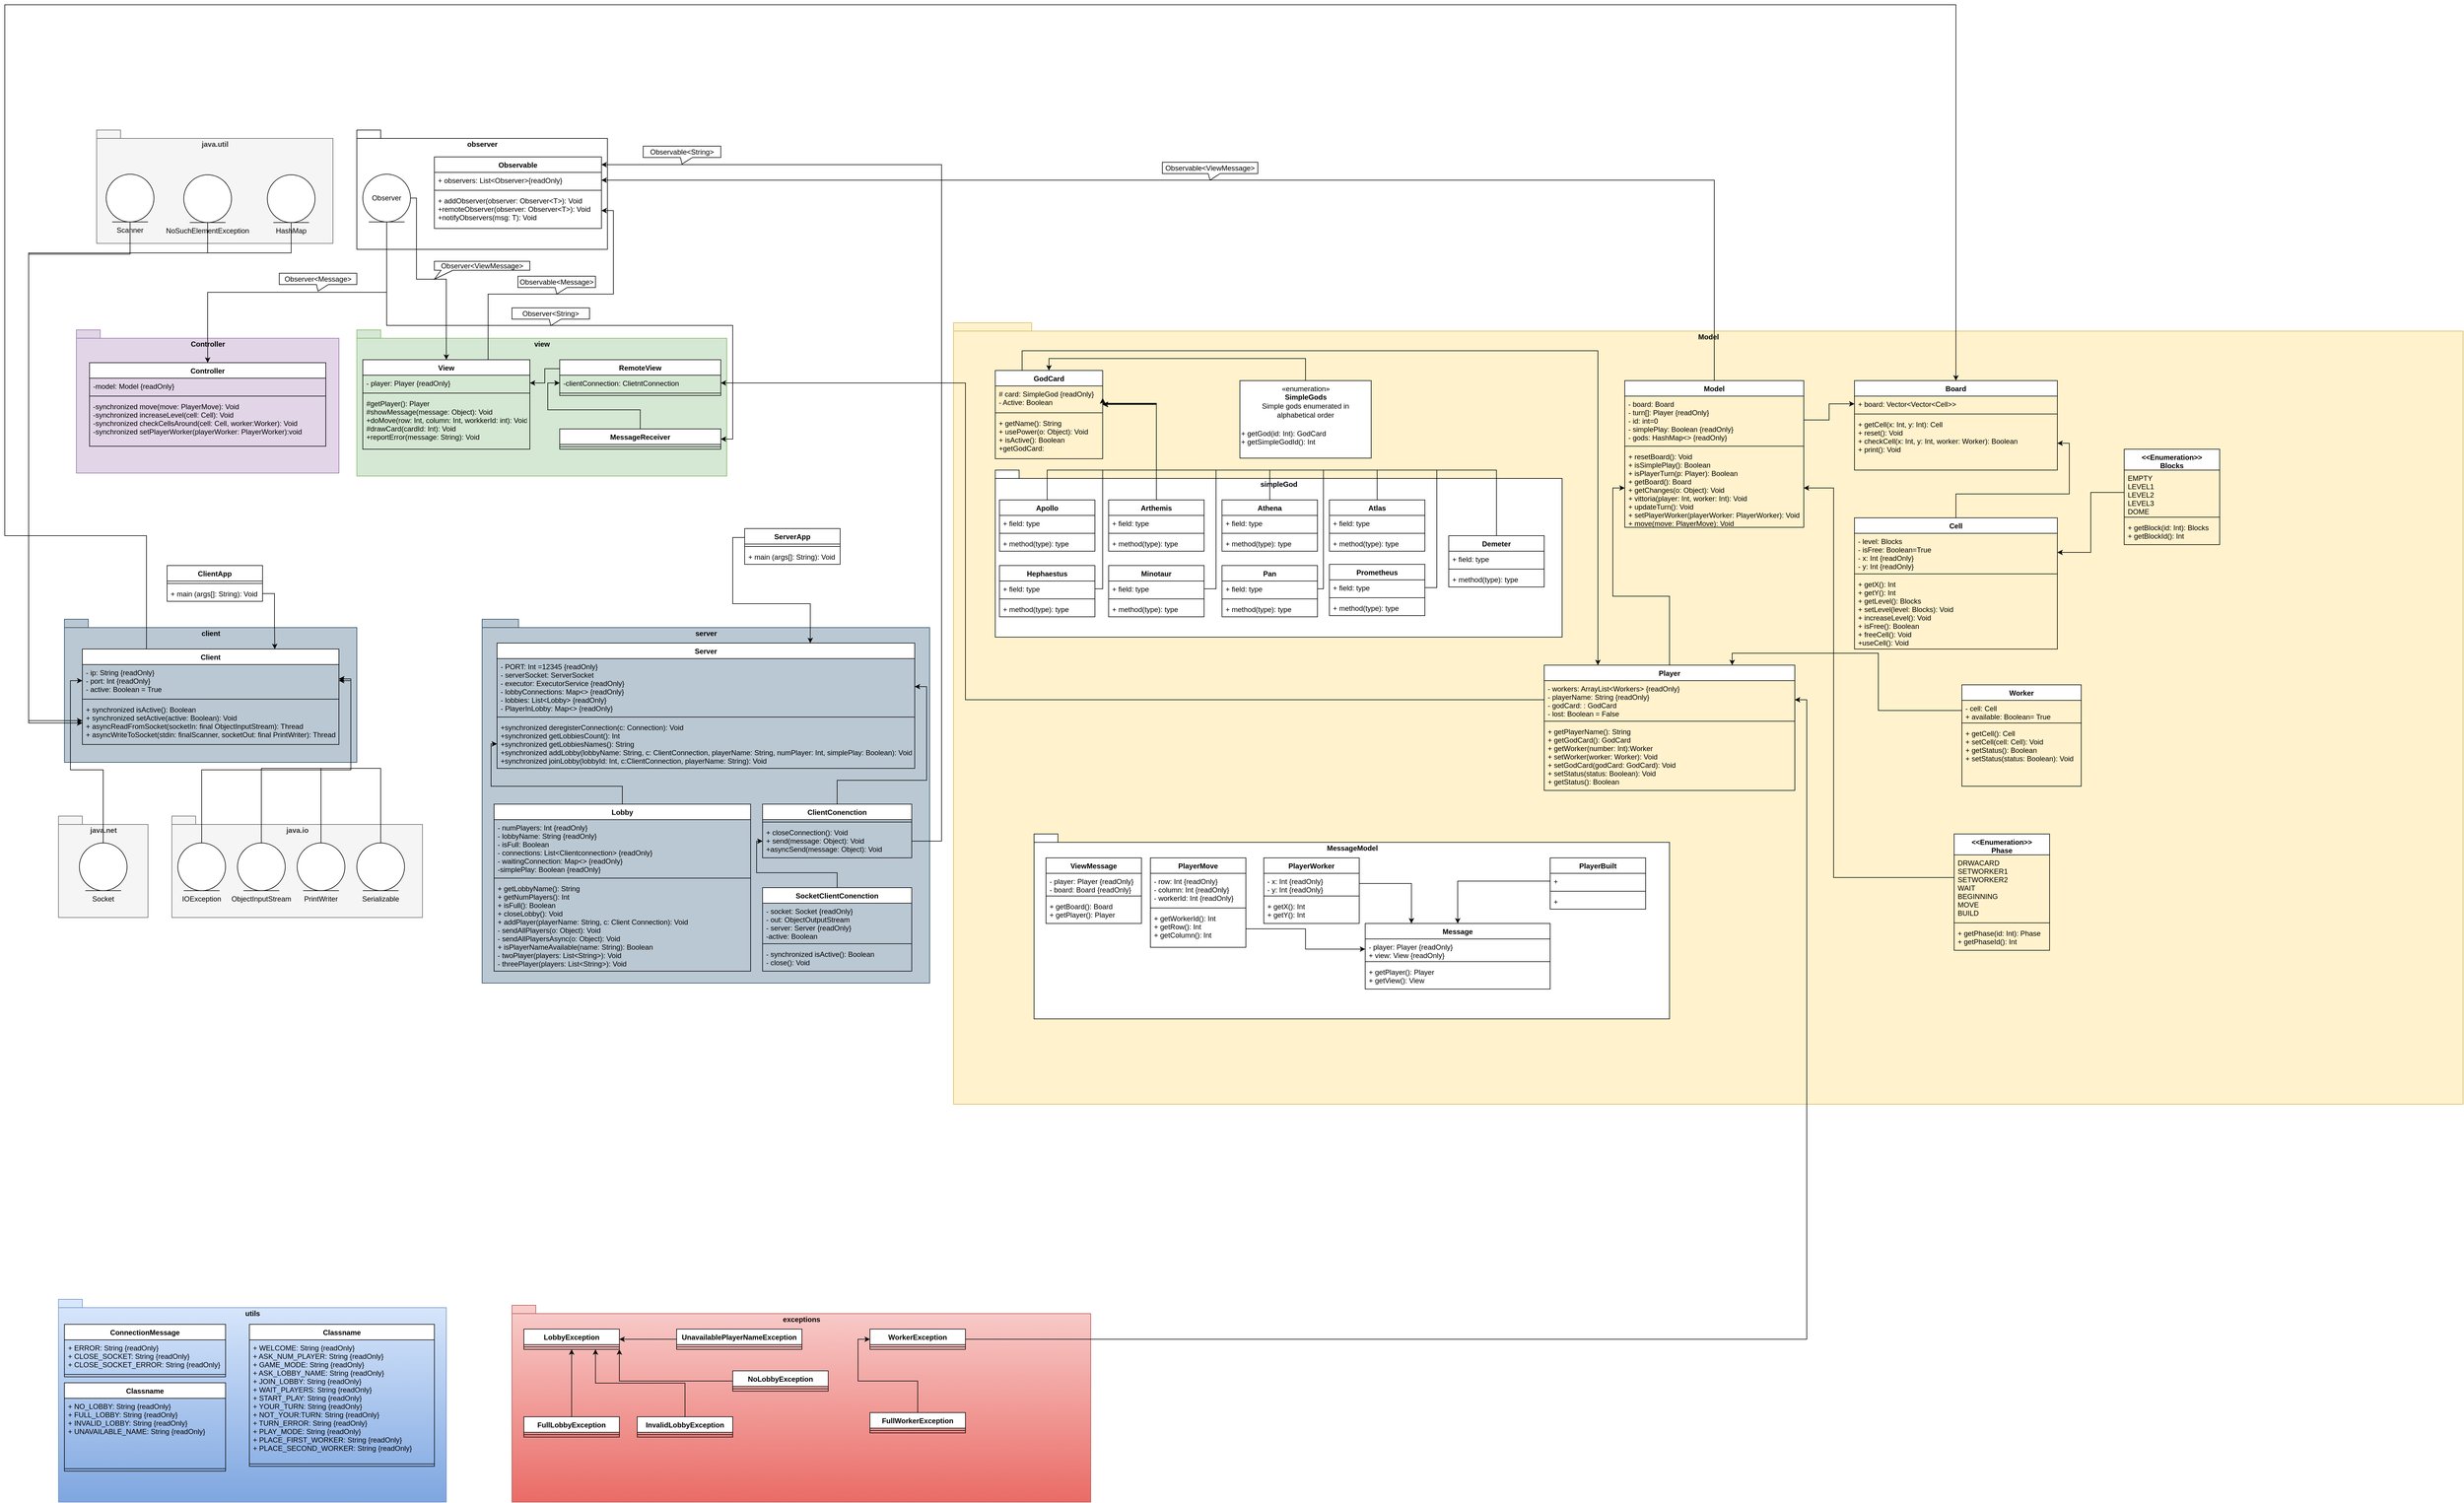 <mxfile version="12.9.3" type="device" pages="2"><diagram id="C5RBs43oDa-KdzZeNtuy" name="UML"><mxGraphModel dx="1422" dy="822" grid="0" gridSize="10" guides="1" tooltips="1" connect="1" arrows="1" fold="1" page="1" pageScale="1" pageWidth="827" pageHeight="1169" math="0" shadow="0"><root><mxCell id="WIyWlLk6GJQsqaUBKTNV-0"/><mxCell id="WIyWlLk6GJQsqaUBKTNV-1" parent="WIyWlLk6GJQsqaUBKTNV-0"/><mxCell id="Z56XC10typEO-IkPaD4X-31" value="server" style="shape=folder;fontStyle=1;spacingTop=10;tabWidth=40;tabHeight=14;tabPosition=left;html=1;verticalAlign=top;fillColor=#bac8d3;strokeColor=#23445d;" parent="WIyWlLk6GJQsqaUBKTNV-1" vertex="1"><mxGeometry x="810" y="1070" width="750" height="610" as="geometry"/></mxCell><mxCell id="Z56XC10typEO-IkPaD4X-48" value="client" style="shape=folder;fontStyle=1;spacingTop=10;tabWidth=40;tabHeight=14;tabPosition=left;html=1;verticalAlign=top;fillColor=#bac8d3;strokeColor=#23445d;" parent="WIyWlLk6GJQsqaUBKTNV-1" vertex="1"><mxGeometry x="110" y="1070" width="490" height="240" as="geometry"/></mxCell><mxCell id="z6In2FnpKZ1iOqR9bwUD-2" value="Model" style="shape=folder;fontStyle=1;spacingTop=10;tabWidth=40;tabHeight=14;tabPosition=left;html=1;verticalAlign=top;fillColor=#fff2cc;strokeColor=#d6b656;" parent="WIyWlLk6GJQsqaUBKTNV-1" vertex="1"><mxGeometry x="1600" y="573" width="2530" height="1310" as="geometry"/></mxCell><mxCell id="z6In2FnpKZ1iOqR9bwUD-3" value="Controller" style="shape=folder;fontStyle=1;spacingTop=10;tabWidth=40;tabHeight=14;tabPosition=left;html=1;align=center;labelPosition=center;verticalLabelPosition=middle;verticalAlign=top;fillColor=#e1d5e7;strokeColor=#9673a6;" parent="WIyWlLk6GJQsqaUBKTNV-1" vertex="1"><mxGeometry x="130" y="585" width="440" height="240" as="geometry"/></mxCell><mxCell id="z6In2FnpKZ1iOqR9bwUD-9" value="view" style="shape=folder;fontStyle=1;spacingTop=10;tabWidth=40;tabHeight=14;tabPosition=left;html=1;verticalAlign=top;fillColor=#d5e8d4;strokeColor=#82b366;" parent="WIyWlLk6GJQsqaUBKTNV-1" vertex="1"><mxGeometry x="600" y="585" width="620" height="245" as="geometry"/></mxCell><mxCell id="Z56XC10typEO-IkPaD4X-5" value="observer" style="shape=folder;fontStyle=1;spacingTop=10;tabWidth=40;tabHeight=14;tabPosition=left;html=1;verticalAlign=top;" parent="WIyWlLk6GJQsqaUBKTNV-1" vertex="1"><mxGeometry x="600" y="250" width="420" height="200" as="geometry"/></mxCell><mxCell id="JWOj4ieVYz24G2LhmQxv-138" style="edgeStyle=orthogonalEdgeStyle;rounded=0;orthogonalLoop=1;jettySize=auto;html=1;exitX=0.5;exitY=1;exitDx=0;exitDy=0;entryX=0.5;entryY=0;entryDx=0;entryDy=0;" parent="WIyWlLk6GJQsqaUBKTNV-1" source="Z56XC10typEO-IkPaD4X-6" target="z6In2FnpKZ1iOqR9bwUD-10" edge="1"><mxGeometry relative="1" as="geometry"/></mxCell><mxCell id="JWOj4ieVYz24G2LhmQxv-145" style="edgeStyle=orthogonalEdgeStyle;rounded=0;orthogonalLoop=1;jettySize=auto;html=1;exitX=0.5;exitY=1;exitDx=0;exitDy=0;entryX=1;entryY=0.5;entryDx=0;entryDy=0;" parent="WIyWlLk6GJQsqaUBKTNV-1" source="Z56XC10typEO-IkPaD4X-6" target="Z56XC10typEO-IkPaD4X-1" edge="1"><mxGeometry relative="1" as="geometry"/></mxCell><mxCell id="JWOj4ieVYz24G2LhmQxv-147" style="edgeStyle=orthogonalEdgeStyle;rounded=0;orthogonalLoop=1;jettySize=auto;html=1;exitX=1;exitY=0.5;exitDx=0;exitDy=0;entryX=0.5;entryY=0;entryDx=0;entryDy=0;" parent="WIyWlLk6GJQsqaUBKTNV-1" source="Z56XC10typEO-IkPaD4X-6" target="z6In2FnpKZ1iOqR9bwUD-15" edge="1"><mxGeometry relative="1" as="geometry"><Array as="points"><mxPoint x="700" y="364"/><mxPoint x="700" y="500"/><mxPoint x="750" y="500"/></Array></mxGeometry></mxCell><mxCell id="Z56XC10typEO-IkPaD4X-6" value="Observer" style="ellipse;shape=umlEntity;whiteSpace=wrap;html=1;" parent="WIyWlLk6GJQsqaUBKTNV-1" vertex="1"><mxGeometry x="610" y="324" width="80" height="80" as="geometry"/></mxCell><mxCell id="Z56XC10typEO-IkPaD4X-11" value="java.util" style="shape=folder;fontStyle=1;spacingTop=10;tabWidth=40;tabHeight=14;tabPosition=left;html=1;verticalAlign=top;fillColor=#f5f5f5;strokeColor=#666666;fontColor=#333333;" parent="WIyWlLk6GJQsqaUBKTNV-1" vertex="1"><mxGeometry x="164" y="250" width="396" height="190" as="geometry"/></mxCell><mxCell id="JWOj4ieVYz24G2LhmQxv-134" style="edgeStyle=orthogonalEdgeStyle;rounded=0;orthogonalLoop=1;jettySize=auto;html=1;exitX=0.5;exitY=1;exitDx=0;exitDy=0;entryX=0;entryY=0.5;entryDx=0;entryDy=0;" parent="WIyWlLk6GJQsqaUBKTNV-1" source="Z56XC10typEO-IkPaD4X-12" target="Z56XC10typEO-IkPaD4X-52" edge="1"><mxGeometry relative="1" as="geometry"><Array as="points"><mxPoint x="220" y="458"/><mxPoint x="50" y="458"/><mxPoint x="50" y="1244"/></Array></mxGeometry></mxCell><mxCell id="Z56XC10typEO-IkPaD4X-12" value="Scanner" style="ellipse;shape=umlEntity;whiteSpace=wrap;html=1;labelPosition=center;verticalLabelPosition=bottom;align=center;verticalAlign=top;" parent="WIyWlLk6GJQsqaUBKTNV-1" vertex="1"><mxGeometry x="180" y="324" width="80" height="80" as="geometry"/></mxCell><mxCell id="JWOj4ieVYz24G2LhmQxv-135" style="edgeStyle=orthogonalEdgeStyle;rounded=0;orthogonalLoop=1;jettySize=auto;html=1;exitX=0.5;exitY=1;exitDx=0;exitDy=0;" parent="WIyWlLk6GJQsqaUBKTNV-1" source="Z56XC10typEO-IkPaD4X-13" edge="1"><mxGeometry relative="1" as="geometry"><mxPoint x="140" y="1240" as="targetPoint"/><Array as="points"><mxPoint x="350" y="456"/><mxPoint x="50" y="456"/><mxPoint x="50" y="1240"/></Array></mxGeometry></mxCell><mxCell id="Z56XC10typEO-IkPaD4X-13" value="NoSuchElementException" style="ellipse;shape=umlEntity;whiteSpace=wrap;html=1;verticalAlign=top;labelPosition=center;verticalLabelPosition=bottom;align=center;" parent="WIyWlLk6GJQsqaUBKTNV-1" vertex="1"><mxGeometry x="310" y="325" width="80" height="80" as="geometry"/></mxCell><mxCell id="JWOj4ieVYz24G2LhmQxv-136" style="edgeStyle=orthogonalEdgeStyle;rounded=0;orthogonalLoop=1;jettySize=auto;html=1;exitX=0.5;exitY=1;exitDx=0;exitDy=0;entryX=0;entryY=0.5;entryDx=0;entryDy=0;" parent="WIyWlLk6GJQsqaUBKTNV-1" source="Z56XC10typEO-IkPaD4X-14" target="Z56XC10typEO-IkPaD4X-52" edge="1"><mxGeometry relative="1" as="geometry"><Array as="points"><mxPoint x="490" y="456"/><mxPoint x="50" y="456"/><mxPoint x="50" y="1244"/></Array></mxGeometry></mxCell><mxCell id="Z56XC10typEO-IkPaD4X-14" value="HashMap" style="ellipse;shape=umlEntity;whiteSpace=wrap;html=1;labelPosition=center;verticalLabelPosition=bottom;align=center;verticalAlign=top;" parent="WIyWlLk6GJQsqaUBKTNV-1" vertex="1"><mxGeometry x="450" y="325" width="80" height="80" as="geometry"/></mxCell><mxCell id="Z56XC10typEO-IkPaD4X-7" value="Observable" style="swimlane;fontStyle=1;align=center;verticalAlign=top;childLayout=stackLayout;horizontal=1;startSize=26;horizontalStack=0;resizeParent=1;resizeParentMax=0;resizeLast=0;collapsible=1;marginBottom=0;" parent="WIyWlLk6GJQsqaUBKTNV-1" vertex="1"><mxGeometry x="730" y="295" width="280" height="120" as="geometry"/></mxCell><mxCell id="Z56XC10typEO-IkPaD4X-8" value="+ observers: List&lt;Observer&gt;{readOnly}" style="text;strokeColor=none;fillColor=none;align=left;verticalAlign=top;spacingLeft=4;spacingRight=4;overflow=hidden;rotatable=0;points=[[0,0.5],[1,0.5]];portConstraint=eastwest;" parent="Z56XC10typEO-IkPaD4X-7" vertex="1"><mxGeometry y="26" width="280" height="26" as="geometry"/></mxCell><mxCell id="Z56XC10typEO-IkPaD4X-9" value="" style="line;strokeWidth=1;fillColor=none;align=left;verticalAlign=middle;spacingTop=-1;spacingLeft=3;spacingRight=3;rotatable=0;labelPosition=right;points=[];portConstraint=eastwest;" parent="Z56XC10typEO-IkPaD4X-7" vertex="1"><mxGeometry y="52" width="280" height="8" as="geometry"/></mxCell><mxCell id="Z56XC10typEO-IkPaD4X-10" value="+ addObserver(observer: Observer&lt;T&gt;): Void&#10;+remoteObserver(observer: Observer&lt;T&gt;): Void&#10;+notifyObservers(msg: T): Void" style="text;strokeColor=none;fillColor=none;align=left;verticalAlign=top;spacingLeft=4;spacingRight=4;overflow=hidden;rotatable=0;points=[[0,0.5],[1,0.5]];portConstraint=eastwest;" parent="Z56XC10typEO-IkPaD4X-7" vertex="1"><mxGeometry y="60" width="280" height="60" as="geometry"/></mxCell><mxCell id="JWOj4ieVYz24G2LhmQxv-149" style="edgeStyle=orthogonalEdgeStyle;rounded=0;orthogonalLoop=1;jettySize=auto;html=1;exitX=0.75;exitY=0;exitDx=0;exitDy=0;entryX=1;entryY=0.5;entryDx=0;entryDy=0;" parent="WIyWlLk6GJQsqaUBKTNV-1" source="z6In2FnpKZ1iOqR9bwUD-15" target="Z56XC10typEO-IkPaD4X-10" edge="1"><mxGeometry relative="1" as="geometry"/></mxCell><mxCell id="z6In2FnpKZ1iOqR9bwUD-15" value="View" style="swimlane;fontStyle=1;align=center;verticalAlign=top;childLayout=stackLayout;horizontal=1;startSize=26;horizontalStack=0;resizeParent=1;resizeParentMax=0;resizeLast=0;collapsible=1;marginBottom=0;" parent="WIyWlLk6GJQsqaUBKTNV-1" vertex="1"><mxGeometry x="610" y="635" width="280" height="150" as="geometry"><mxRectangle x="610" y="162" width="60" height="26" as="alternateBounds"/></mxGeometry></mxCell><mxCell id="z6In2FnpKZ1iOqR9bwUD-16" value="- player: Player {readOnly}" style="text;strokeColor=none;fillColor=none;align=left;verticalAlign=top;spacingLeft=4;spacingRight=4;overflow=hidden;rotatable=0;points=[[0,0.5],[1,0.5]];portConstraint=eastwest;" parent="z6In2FnpKZ1iOqR9bwUD-15" vertex="1"><mxGeometry y="26" width="280" height="26" as="geometry"/></mxCell><mxCell id="z6In2FnpKZ1iOqR9bwUD-17" value="" style="line;strokeWidth=1;fillColor=none;align=left;verticalAlign=middle;spacingTop=-1;spacingLeft=3;spacingRight=3;rotatable=0;labelPosition=right;points=[];portConstraint=eastwest;" parent="z6In2FnpKZ1iOqR9bwUD-15" vertex="1"><mxGeometry y="52" width="280" height="8" as="geometry"/></mxCell><mxCell id="z6In2FnpKZ1iOqR9bwUD-18" value="#getPlayer(): Player&#10;#showMessage(message: Object): Void&#10;+doMove(row: Int, column: Int, workkerId: int): Void&#10;#drawCard(cardId: Int): Void&#10;+reportError(message: String): Void&#10;" style="text;strokeColor=none;fillColor=none;align=left;verticalAlign=top;spacingLeft=4;spacingRight=4;overflow=hidden;rotatable=0;points=[[0,0.5],[1,0.5]];portConstraint=eastwest;" parent="z6In2FnpKZ1iOqR9bwUD-15" vertex="1"><mxGeometry y="60" width="280" height="90" as="geometry"/></mxCell><mxCell id="JWOj4ieVYz24G2LhmQxv-188" style="edgeStyle=orthogonalEdgeStyle;rounded=0;orthogonalLoop=1;jettySize=auto;html=1;exitX=0;exitY=0.25;exitDx=0;exitDy=0;entryX=1;entryY=0.5;entryDx=0;entryDy=0;" parent="WIyWlLk6GJQsqaUBKTNV-1" source="z6In2FnpKZ1iOqR9bwUD-19" target="z6In2FnpKZ1iOqR9bwUD-16" edge="1"><mxGeometry relative="1" as="geometry"/></mxCell><mxCell id="z6In2FnpKZ1iOqR9bwUD-19" value="RemoteView" style="swimlane;fontStyle=1;align=center;verticalAlign=top;childLayout=stackLayout;horizontal=1;startSize=26;horizontalStack=0;resizeParent=1;resizeParentMax=0;resizeLast=0;collapsible=1;marginBottom=0;" parent="WIyWlLk6GJQsqaUBKTNV-1" vertex="1"><mxGeometry x="940" y="635" width="270" height="60" as="geometry"/></mxCell><mxCell id="z6In2FnpKZ1iOqR9bwUD-20" value="-clientConnection: ClietntConnection" style="text;strokeColor=none;fillColor=none;align=left;verticalAlign=top;spacingLeft=4;spacingRight=4;overflow=hidden;rotatable=0;points=[[0,0.5],[1,0.5]];portConstraint=eastwest;" parent="z6In2FnpKZ1iOqR9bwUD-19" vertex="1"><mxGeometry y="26" width="270" height="26" as="geometry"/></mxCell><mxCell id="z6In2FnpKZ1iOqR9bwUD-21" value="" style="line;strokeWidth=1;fillColor=none;align=left;verticalAlign=middle;spacingTop=-1;spacingLeft=3;spacingRight=3;rotatable=0;labelPosition=right;points=[];portConstraint=eastwest;" parent="z6In2FnpKZ1iOqR9bwUD-19" vertex="1"><mxGeometry y="52" width="270" height="8" as="geometry"/></mxCell><mxCell id="JWOj4ieVYz24G2LhmQxv-185" style="edgeStyle=orthogonalEdgeStyle;rounded=0;orthogonalLoop=1;jettySize=auto;html=1;exitX=0.5;exitY=0;exitDx=0;exitDy=0;entryX=1;entryY=0.5;entryDx=0;entryDy=0;" parent="WIyWlLk6GJQsqaUBKTNV-1" source="JWOj4ieVYz24G2LhmQxv-62" target="JWOj4ieVYz24G2LhmQxv-61" edge="1"><mxGeometry relative="1" as="geometry"/></mxCell><mxCell id="JWOj4ieVYz24G2LhmQxv-62" value="Cell" style="swimlane;fontStyle=1;align=center;verticalAlign=top;childLayout=stackLayout;horizontal=1;startSize=26;horizontalStack=0;resizeParent=1;resizeParentMax=0;resizeLast=0;collapsible=1;marginBottom=0;" parent="WIyWlLk6GJQsqaUBKTNV-1" vertex="1"><mxGeometry x="3110" y="900" width="340" height="220" as="geometry"/></mxCell><mxCell id="JWOj4ieVYz24G2LhmQxv-63" value="- level: Blocks&#10;- isFree: Boolean=True&#10;- x: Int {readOnly}&#10;- y: Int {readOnly}" style="text;strokeColor=none;fillColor=none;align=left;verticalAlign=top;spacingLeft=4;spacingRight=4;overflow=hidden;rotatable=0;points=[[0,0.5],[1,0.5]];portConstraint=eastwest;" parent="JWOj4ieVYz24G2LhmQxv-62" vertex="1"><mxGeometry y="26" width="340" height="64" as="geometry"/></mxCell><mxCell id="JWOj4ieVYz24G2LhmQxv-64" value="" style="line;strokeWidth=1;fillColor=none;align=left;verticalAlign=middle;spacingTop=-1;spacingLeft=3;spacingRight=3;rotatable=0;labelPosition=right;points=[];portConstraint=eastwest;" parent="JWOj4ieVYz24G2LhmQxv-62" vertex="1"><mxGeometry y="90" width="340" height="8" as="geometry"/></mxCell><mxCell id="JWOj4ieVYz24G2LhmQxv-65" value="+ getX(): Int&#10;+ getY(): Int&#10;+ getLevel(): Blocks&#10;+ setLevel(level: Blocks): Void&#10;+ increaseLevel(): Void&#10;+ isFree(): Boolean&#10;+ freeCell(): Void&#10;+useCell(): Void" style="text;strokeColor=none;fillColor=none;align=left;verticalAlign=top;spacingLeft=4;spacingRight=4;overflow=hidden;rotatable=0;points=[[0,0.5],[1,0.5]];portConstraint=eastwest;" parent="JWOj4ieVYz24G2LhmQxv-62" vertex="1"><mxGeometry y="98" width="340" height="122" as="geometry"/></mxCell><mxCell id="JWOj4ieVYz24G2LhmQxv-111" value="ClientApp" style="swimlane;fontStyle=1;align=center;verticalAlign=top;childLayout=stackLayout;horizontal=1;startSize=26;horizontalStack=0;resizeParent=1;resizeParentMax=0;resizeLast=0;collapsible=1;marginBottom=0;html=0;" parent="WIyWlLk6GJQsqaUBKTNV-1" vertex="1"><mxGeometry x="282" y="980" width="160" height="60" as="geometry"/></mxCell><mxCell id="JWOj4ieVYz24G2LhmQxv-112" value="" style="line;strokeWidth=1;fillColor=none;align=left;verticalAlign=middle;spacingTop=-1;spacingLeft=3;spacingRight=3;rotatable=0;labelPosition=right;points=[];portConstraint=eastwest;" parent="JWOj4ieVYz24G2LhmQxv-111" vertex="1"><mxGeometry y="26" width="160" height="8" as="geometry"/></mxCell><mxCell id="JWOj4ieVYz24G2LhmQxv-113" value="+ main (args[]: String): Void" style="text;strokeColor=none;fillColor=none;align=left;verticalAlign=top;spacingLeft=4;spacingRight=4;overflow=hidden;rotatable=0;points=[[0,0.5],[1,0.5]];portConstraint=eastwest;" parent="JWOj4ieVYz24G2LhmQxv-111" vertex="1"><mxGeometry y="34" width="160" height="26" as="geometry"/></mxCell><mxCell id="Z56XC10typEO-IkPaD4X-32" value="Server" style="swimlane;fontStyle=1;align=center;verticalAlign=top;childLayout=stackLayout;horizontal=1;startSize=26;horizontalStack=0;resizeParent=1;resizeParentMax=0;resizeLast=0;collapsible=1;marginBottom=0;" parent="WIyWlLk6GJQsqaUBKTNV-1" vertex="1"><mxGeometry x="835" y="1110" width="700" height="210" as="geometry"/></mxCell><mxCell id="Z56XC10typEO-IkPaD4X-33" value="- PORT: Int =12345 {readOnly}&#10;- serverSocket: ServerSocket&#10;- executor: ExecutorService {readOnly}&#10;- lobbyConnections: Map&lt;&gt; {readOnly}&#10;- lobbies: List&lt;Lobby&gt; {readOnly}&#10;- PlayerInLobby: Map&lt;&gt; {readOnly}" style="text;strokeColor=none;fillColor=none;align=left;verticalAlign=top;spacingLeft=4;spacingRight=4;overflow=hidden;rotatable=0;points=[[0,0.5],[1,0.5]];portConstraint=eastwest;" parent="Z56XC10typEO-IkPaD4X-32" vertex="1"><mxGeometry y="26" width="700" height="94" as="geometry"/></mxCell><mxCell id="Z56XC10typEO-IkPaD4X-34" value="" style="line;strokeWidth=1;fillColor=none;align=left;verticalAlign=middle;spacingTop=-1;spacingLeft=3;spacingRight=3;rotatable=0;labelPosition=right;points=[];portConstraint=eastwest;" parent="Z56XC10typEO-IkPaD4X-32" vertex="1"><mxGeometry y="120" width="700" height="8" as="geometry"/></mxCell><mxCell id="Z56XC10typEO-IkPaD4X-35" value="+synchronized deregisterConnection(c: Connection): Void&#10;+synchronized getLobbiesCount(): Int&#10;+synchronized getLobbiesNames(): String&#10;+synchronized addLobby(lobbyName: String, c: ClientConnection, playerName: String, numPlayer: Int, simplePlay: Boolean): Void&#10;+synchronized joinLobby(lobbyId: Int, c:ClientConnection, playerName: String): Void&#10;" style="text;strokeColor=none;fillColor=none;align=left;verticalAlign=top;spacingLeft=4;spacingRight=4;overflow=hidden;rotatable=0;points=[[0,0.5],[1,0.5]];portConstraint=eastwest;" parent="Z56XC10typEO-IkPaD4X-32" vertex="1"><mxGeometry y="128" width="700" height="82" as="geometry"/></mxCell><mxCell id="JWOj4ieVYz24G2LhmQxv-191" style="edgeStyle=orthogonalEdgeStyle;rounded=0;orthogonalLoop=1;jettySize=auto;html=1;exitX=0;exitY=0.25;exitDx=0;exitDy=0;entryX=0.75;entryY=0;entryDx=0;entryDy=0;" parent="WIyWlLk6GJQsqaUBKTNV-1" source="JWOj4ieVYz24G2LhmQxv-107" target="Z56XC10typEO-IkPaD4X-32" edge="1"><mxGeometry relative="1" as="geometry"/></mxCell><mxCell id="JWOj4ieVYz24G2LhmQxv-107" value="ServerApp" style="swimlane;fontStyle=1;align=center;verticalAlign=top;childLayout=stackLayout;horizontal=1;startSize=26;horizontalStack=0;resizeParent=1;resizeParentMax=0;resizeLast=0;collapsible=1;marginBottom=0;html=0;" parent="WIyWlLk6GJQsqaUBKTNV-1" vertex="1"><mxGeometry x="1250" y="918" width="160" height="60" as="geometry"/></mxCell><mxCell id="JWOj4ieVYz24G2LhmQxv-109" value="" style="line;strokeWidth=1;fillColor=none;align=left;verticalAlign=middle;spacingTop=-1;spacingLeft=3;spacingRight=3;rotatable=0;labelPosition=right;points=[];portConstraint=eastwest;" parent="JWOj4ieVYz24G2LhmQxv-107" vertex="1"><mxGeometry y="26" width="160" height="8" as="geometry"/></mxCell><mxCell id="JWOj4ieVYz24G2LhmQxv-110" value="+ main (args[]: String): Void" style="text;strokeColor=none;fillColor=none;align=left;verticalAlign=top;spacingLeft=4;spacingRight=4;overflow=hidden;rotatable=0;points=[[0,0.5],[1,0.5]];portConstraint=eastwest;" parent="JWOj4ieVYz24G2LhmQxv-107" vertex="1"><mxGeometry y="34" width="160" height="26" as="geometry"/></mxCell><mxCell id="JWOj4ieVYz24G2LhmQxv-6" value="GodCard" style="swimlane;fontStyle=1;align=center;verticalAlign=top;childLayout=stackLayout;horizontal=1;startSize=26;horizontalStack=0;resizeParent=1;resizeParentMax=0;resizeLast=0;collapsible=1;marginBottom=0;" parent="WIyWlLk6GJQsqaUBKTNV-1" vertex="1"><mxGeometry x="1670" y="653" width="180" height="148" as="geometry"/></mxCell><mxCell id="JWOj4ieVYz24G2LhmQxv-7" value="# card: SimpleGod {readOnly}&#10;- Active: Boolean" style="text;strokeColor=none;fillColor=none;align=left;verticalAlign=top;spacingLeft=4;spacingRight=4;overflow=hidden;rotatable=0;points=[[0,0.5],[1,0.5]];portConstraint=eastwest;" parent="JWOj4ieVYz24G2LhmQxv-6" vertex="1"><mxGeometry y="26" width="180" height="41" as="geometry"/></mxCell><mxCell id="JWOj4ieVYz24G2LhmQxv-8" value="" style="line;strokeWidth=1;fillColor=none;align=left;verticalAlign=middle;spacingTop=-1;spacingLeft=3;spacingRight=3;rotatable=0;labelPosition=right;points=[];portConstraint=eastwest;" parent="JWOj4ieVYz24G2LhmQxv-6" vertex="1"><mxGeometry y="67" width="180" height="8" as="geometry"/></mxCell><mxCell id="JWOj4ieVYz24G2LhmQxv-9" value="+ getName(): String&#10;+ usePower(o: Object): Void&#10;+ isActive(): Boolean&#10;+getGodCard: " style="text;strokeColor=none;fillColor=none;align=left;verticalAlign=top;spacingLeft=4;spacingRight=4;overflow=hidden;rotatable=0;points=[[0,0.5],[1,0.5]];portConstraint=eastwest;" parent="JWOj4ieVYz24G2LhmQxv-6" vertex="1"><mxGeometry y="75" width="180" height="73" as="geometry"/></mxCell><mxCell id="Z56XC10typEO-IkPaD4X-17" value="utils" style="shape=folder;fontStyle=1;spacingTop=10;tabWidth=40;tabHeight=14;tabPosition=left;html=1;verticalAlign=top;gradientColor=#7ea6e0;fillColor=#dae8fc;strokeColor=#6c8ebf;" parent="WIyWlLk6GJQsqaUBKTNV-1" vertex="1"><mxGeometry x="100" y="2210" width="650" height="340" as="geometry"/></mxCell><mxCell id="JWOj4ieVYz24G2LhmQxv-189" style="edgeStyle=orthogonalEdgeStyle;rounded=0;orthogonalLoop=1;jettySize=auto;html=1;exitX=0.5;exitY=0;exitDx=0;exitDy=0;entryX=0;entryY=0.5;entryDx=0;entryDy=0;" parent="WIyWlLk6GJQsqaUBKTNV-1" source="Z56XC10typEO-IkPaD4X-1" target="z6In2FnpKZ1iOqR9bwUD-20" edge="1"><mxGeometry relative="1" as="geometry"/></mxCell><mxCell id="Z56XC10typEO-IkPaD4X-1" value="MessageReceiver" style="swimlane;fontStyle=1;align=center;verticalAlign=top;childLayout=stackLayout;horizontal=1;startSize=26;horizontalStack=0;resizeParent=1;resizeParentMax=0;resizeLast=0;collapsible=1;marginBottom=0;" parent="WIyWlLk6GJQsqaUBKTNV-1" vertex="1"><mxGeometry x="940" y="751" width="270" height="34" as="geometry"/></mxCell><mxCell id="Z56XC10typEO-IkPaD4X-3" value="" style="line;strokeWidth=1;fillColor=none;align=left;verticalAlign=middle;spacingTop=-1;spacingLeft=3;spacingRight=3;rotatable=0;labelPosition=right;points=[];portConstraint=eastwest;" parent="Z56XC10typEO-IkPaD4X-1" vertex="1"><mxGeometry y="26" width="270" height="8" as="geometry"/></mxCell><mxCell id="z6In2FnpKZ1iOqR9bwUD-10" value="Controller" style="swimlane;fontStyle=1;align=center;verticalAlign=top;childLayout=stackLayout;horizontal=1;startSize=26;horizontalStack=0;resizeParent=1;resizeParentMax=0;resizeLast=0;collapsible=1;marginBottom=0;" parent="WIyWlLk6GJQsqaUBKTNV-1" vertex="1"><mxGeometry x="152" y="640" width="396" height="140" as="geometry"/></mxCell><mxCell id="z6In2FnpKZ1iOqR9bwUD-11" value="-model: Model {readOnly}" style="text;strokeColor=none;fillColor=none;align=left;verticalAlign=top;spacingLeft=4;spacingRight=4;overflow=hidden;rotatable=0;points=[[0,0.5],[1,0.5]];portConstraint=eastwest;" parent="z6In2FnpKZ1iOqR9bwUD-10" vertex="1"><mxGeometry y="26" width="396" height="26" as="geometry"/></mxCell><mxCell id="z6In2FnpKZ1iOqR9bwUD-12" value="" style="line;strokeWidth=1;fillColor=none;align=left;verticalAlign=middle;spacingTop=-1;spacingLeft=3;spacingRight=3;rotatable=0;labelPosition=right;points=[];portConstraint=eastwest;" parent="z6In2FnpKZ1iOqR9bwUD-10" vertex="1"><mxGeometry y="52" width="396" height="8" as="geometry"/></mxCell><mxCell id="z6In2FnpKZ1iOqR9bwUD-13" value="-synchronized move(move: PlayerMove): Void&#10;-synchronized increaseLevel(cell: Cell): Void&#10;-synchronized checkCellsAround(cell: Cell, worker:Worker): Void&#10;-synchronized setPlayerWorker(playerWorker: PlayerWorker):void&#10;" style="text;strokeColor=none;fillColor=none;align=left;verticalAlign=top;spacingLeft=4;spacingRight=4;overflow=hidden;rotatable=0;points=[[0,0.5],[1,0.5]];portConstraint=eastwest;" parent="z6In2FnpKZ1iOqR9bwUD-10" vertex="1"><mxGeometry y="60" width="396" height="80" as="geometry"/></mxCell><mxCell id="JWOj4ieVYz24G2LhmQxv-190" style="edgeStyle=orthogonalEdgeStyle;rounded=0;orthogonalLoop=1;jettySize=auto;html=1;exitX=0.5;exitY=0;exitDx=0;exitDy=0;entryX=0;entryY=0.5;entryDx=0;entryDy=0;" parent="WIyWlLk6GJQsqaUBKTNV-1" source="Z56XC10typEO-IkPaD4X-36" target="Z56XC10typEO-IkPaD4X-35" edge="1"><mxGeometry relative="1" as="geometry"><Array as="points"><mxPoint x="1045" y="1350"/><mxPoint x="825" y="1350"/><mxPoint x="825" y="1279"/></Array></mxGeometry></mxCell><mxCell id="Z56XC10typEO-IkPaD4X-36" value="Lobby" style="swimlane;fontStyle=1;align=center;verticalAlign=top;childLayout=stackLayout;horizontal=1;startSize=26;horizontalStack=0;resizeParent=1;resizeParentMax=0;resizeLast=0;collapsible=1;marginBottom=0;" parent="WIyWlLk6GJQsqaUBKTNV-1" vertex="1"><mxGeometry x="830" y="1380" width="430" height="280" as="geometry"/></mxCell><mxCell id="Z56XC10typEO-IkPaD4X-37" value="- numPlayers: Int {readOnly}&#10;- lobbyName: String {readOnly}&#10;- isFull: Boolean&#10;- connections: List&lt;Clientconnection&gt; {readOnly}&#10;- waitingConnection: Map&lt;&gt; {readOnly}&#10;-simplePlay: Boolean {readOnly}" style="text;strokeColor=none;fillColor=none;align=left;verticalAlign=top;spacingLeft=4;spacingRight=4;overflow=hidden;rotatable=0;points=[[0,0.5],[1,0.5]];portConstraint=eastwest;" parent="Z56XC10typEO-IkPaD4X-36" vertex="1"><mxGeometry y="26" width="430" height="94" as="geometry"/></mxCell><mxCell id="Z56XC10typEO-IkPaD4X-38" value="" style="line;strokeWidth=1;fillColor=none;align=left;verticalAlign=middle;spacingTop=-1;spacingLeft=3;spacingRight=3;rotatable=0;labelPosition=right;points=[];portConstraint=eastwest;" parent="Z56XC10typEO-IkPaD4X-36" vertex="1"><mxGeometry y="120" width="430" height="8" as="geometry"/></mxCell><mxCell id="Z56XC10typEO-IkPaD4X-39" value="+ getLobbyName(): String&#10;+ getNumPlayers(): Int&#10;+ isFull(): Boolean&#10;+ closeLobby(): Void&#10;+ addPlayer(playerName: String, c: Client Connection): Void&#10;- sendAllPlayers(o: Object): Void&#10;- sendAllPlayersAsync(o: Object): Void&#10;+ isPlayerNameAvailable(name: String): Boolean&#10;- twoPlayer(players: List&lt;String&gt;): Void&#10;- threePlayer(players: List&lt;String&gt;): Void" style="text;strokeColor=none;fillColor=none;align=left;verticalAlign=top;spacingLeft=4;spacingRight=4;overflow=hidden;rotatable=0;points=[[0,0.5],[1,0.5]];portConstraint=eastwest;" parent="Z56XC10typEO-IkPaD4X-36" vertex="1"><mxGeometry y="128" width="430" height="152" as="geometry"/></mxCell><mxCell id="JWOj4ieVYz24G2LhmQxv-193" style="edgeStyle=orthogonalEdgeStyle;rounded=0;orthogonalLoop=1;jettySize=auto;html=1;exitX=0.5;exitY=0;exitDx=0;exitDy=0;entryX=1;entryY=0.5;entryDx=0;entryDy=0;" parent="WIyWlLk6GJQsqaUBKTNV-1" source="Z56XC10typEO-IkPaD4X-40" target="Z56XC10typEO-IkPaD4X-33" edge="1"><mxGeometry relative="1" as="geometry"><Array as="points"><mxPoint x="1405" y="1340"/><mxPoint x="1555" y="1340"/><mxPoint x="1555" y="1183"/></Array></mxGeometry></mxCell><mxCell id="Z56XC10typEO-IkPaD4X-40" value="ClientConenction" style="swimlane;fontStyle=1;align=center;verticalAlign=top;childLayout=stackLayout;horizontal=1;startSize=26;horizontalStack=0;resizeParent=1;resizeParentMax=0;resizeLast=0;collapsible=1;marginBottom=0;" parent="WIyWlLk6GJQsqaUBKTNV-1" vertex="1"><mxGeometry x="1280" y="1380" width="250" height="90" as="geometry"/></mxCell><mxCell id="Z56XC10typEO-IkPaD4X-42" value="" style="line;strokeWidth=1;fillColor=none;align=left;verticalAlign=middle;spacingTop=-1;spacingLeft=3;spacingRight=3;rotatable=0;labelPosition=right;points=[];portConstraint=eastwest;" parent="Z56XC10typEO-IkPaD4X-40" vertex="1"><mxGeometry y="26" width="250" height="8" as="geometry"/></mxCell><mxCell id="Z56XC10typEO-IkPaD4X-43" value="+ closeConnection(): Void&#10;+ send(message: Object): Void&#10;+asyncSend(message: Object): Void" style="text;strokeColor=none;fillColor=none;align=left;verticalAlign=top;spacingLeft=4;spacingRight=4;overflow=hidden;rotatable=0;points=[[0,0.5],[1,0.5]];portConstraint=eastwest;" parent="Z56XC10typEO-IkPaD4X-40" vertex="1"><mxGeometry y="34" width="250" height="56" as="geometry"/></mxCell><mxCell id="JWOj4ieVYz24G2LhmQxv-192" style="edgeStyle=orthogonalEdgeStyle;rounded=0;orthogonalLoop=1;jettySize=auto;html=1;exitX=0.5;exitY=0;exitDx=0;exitDy=0;entryX=0;entryY=0.5;entryDx=0;entryDy=0;" parent="WIyWlLk6GJQsqaUBKTNV-1" source="Z56XC10typEO-IkPaD4X-44" target="Z56XC10typEO-IkPaD4X-43" edge="1"><mxGeometry relative="1" as="geometry"><Array as="points"><mxPoint x="1405" y="1495"/><mxPoint x="1270" y="1495"/><mxPoint x="1270" y="1442"/></Array></mxGeometry></mxCell><mxCell id="Z56XC10typEO-IkPaD4X-44" value="SocketClientConenction" style="swimlane;fontStyle=1;align=center;verticalAlign=top;childLayout=stackLayout;horizontal=1;startSize=26;horizontalStack=0;resizeParent=1;resizeParentMax=0;resizeLast=0;collapsible=1;marginBottom=0;" parent="WIyWlLk6GJQsqaUBKTNV-1" vertex="1"><mxGeometry x="1280" y="1520" width="250" height="140" as="geometry"/></mxCell><mxCell id="Z56XC10typEO-IkPaD4X-45" value="- socket: Socket {readOnly}&#10;- out: ObjectOutputStream&#10;- server: Server {readOnly}&#10;-active: Boolean" style="text;strokeColor=none;fillColor=none;align=left;verticalAlign=top;spacingLeft=4;spacingRight=4;overflow=hidden;rotatable=0;points=[[0,0.5],[1,0.5]];portConstraint=eastwest;" parent="Z56XC10typEO-IkPaD4X-44" vertex="1"><mxGeometry y="26" width="250" height="64" as="geometry"/></mxCell><mxCell id="Z56XC10typEO-IkPaD4X-46" value="" style="line;strokeWidth=1;fillColor=none;align=left;verticalAlign=middle;spacingTop=-1;spacingLeft=3;spacingRight=3;rotatable=0;labelPosition=right;points=[];portConstraint=eastwest;" parent="Z56XC10typEO-IkPaD4X-44" vertex="1"><mxGeometry y="90" width="250" height="8" as="geometry"/></mxCell><mxCell id="Z56XC10typEO-IkPaD4X-47" value="- synchronized isActive(): Boolean&#10;- close(): Void" style="text;strokeColor=none;fillColor=none;align=left;verticalAlign=top;spacingLeft=4;spacingRight=4;overflow=hidden;rotatable=0;points=[[0,0.5],[1,0.5]];portConstraint=eastwest;" parent="Z56XC10typEO-IkPaD4X-44" vertex="1"><mxGeometry y="98" width="250" height="42" as="geometry"/></mxCell><mxCell id="JWOj4ieVYz24G2LhmQxv-197" style="edgeStyle=orthogonalEdgeStyle;rounded=0;orthogonalLoop=1;jettySize=auto;html=1;exitX=0.25;exitY=0;exitDx=0;exitDy=0;entryX=0.5;entryY=0;entryDx=0;entryDy=0;" parent="WIyWlLk6GJQsqaUBKTNV-1" source="Z56XC10typEO-IkPaD4X-49" target="JWOj4ieVYz24G2LhmQxv-58" edge="1"><mxGeometry relative="1" as="geometry"><Array as="points"><mxPoint x="247" y="930"/><mxPoint x="10" y="930"/><mxPoint x="10" y="40"/><mxPoint x="3280" y="40"/></Array></mxGeometry></mxCell><mxCell id="Z56XC10typEO-IkPaD4X-49" value="Client" style="swimlane;fontStyle=1;align=center;verticalAlign=top;childLayout=stackLayout;horizontal=1;startSize=26;horizontalStack=0;resizeParent=1;resizeParentMax=0;resizeLast=0;collapsible=1;marginBottom=0;" parent="WIyWlLk6GJQsqaUBKTNV-1" vertex="1"><mxGeometry x="140" y="1120" width="430" height="160" as="geometry"/></mxCell><mxCell id="Z56XC10typEO-IkPaD4X-50" value="- ip: String {readOnly}&#10;- port: Int {readOnly}&#10;- active: Boolean = True" style="text;strokeColor=none;fillColor=none;align=left;verticalAlign=top;spacingLeft=4;spacingRight=4;overflow=hidden;rotatable=0;points=[[0,0.5],[1,0.5]];portConstraint=eastwest;" parent="Z56XC10typEO-IkPaD4X-49" vertex="1"><mxGeometry y="26" width="430" height="54" as="geometry"/></mxCell><mxCell id="Z56XC10typEO-IkPaD4X-51" value="" style="line;strokeWidth=1;fillColor=none;align=left;verticalAlign=middle;spacingTop=-1;spacingLeft=3;spacingRight=3;rotatable=0;labelPosition=right;points=[];portConstraint=eastwest;" parent="Z56XC10typEO-IkPaD4X-49" vertex="1"><mxGeometry y="80" width="430" height="8" as="geometry"/></mxCell><mxCell id="Z56XC10typEO-IkPaD4X-52" value="+ synchronized isActive(): Boolean&#10;+ synchronized setActive(active: Boolean): Void&#10;+ asyncReadFromSocket(socketIn: final ObjectInputStream): Thread&#10;+ asyncWriteToSocket(stdin: finalScanner, socketOut: final PrintWriter): Thread" style="text;strokeColor=none;fillColor=none;align=left;verticalAlign=top;spacingLeft=4;spacingRight=4;overflow=hidden;rotatable=0;points=[[0,0.5],[1,0.5]];portConstraint=eastwest;" parent="Z56XC10typEO-IkPaD4X-49" vertex="1"><mxGeometry y="88" width="430" height="72" as="geometry"/></mxCell><mxCell id="JWOj4ieVYz24G2LhmQxv-0" value="java.net" style="shape=folder;fontStyle=1;spacingTop=10;tabWidth=40;tabHeight=14;tabPosition=left;html=1;verticalAlign=top;fillColor=#f5f5f5;strokeColor=#666666;fontColor=#333333;" parent="WIyWlLk6GJQsqaUBKTNV-1" vertex="1"><mxGeometry x="100" y="1400" width="150" height="170" as="geometry"/></mxCell><mxCell id="JWOj4ieVYz24G2LhmQxv-155" style="edgeStyle=orthogonalEdgeStyle;rounded=0;orthogonalLoop=1;jettySize=auto;html=1;exitX=0.5;exitY=0;exitDx=0;exitDy=0;entryX=0;entryY=0.5;entryDx=0;entryDy=0;" parent="WIyWlLk6GJQsqaUBKTNV-1" source="JWOj4ieVYz24G2LhmQxv-5" target="Z56XC10typEO-IkPaD4X-50" edge="1"><mxGeometry relative="1" as="geometry"/></mxCell><mxCell id="JWOj4ieVYz24G2LhmQxv-5" value="Socket" style="ellipse;shape=umlEntity;whiteSpace=wrap;html=1;labelPosition=center;verticalLabelPosition=bottom;align=center;verticalAlign=top;" parent="WIyWlLk6GJQsqaUBKTNV-1" vertex="1"><mxGeometry x="135" y="1445" width="80" height="80" as="geometry"/></mxCell><mxCell id="JWOj4ieVYz24G2LhmQxv-182" style="edgeStyle=orthogonalEdgeStyle;rounded=0;orthogonalLoop=1;jettySize=auto;html=1;exitX=0.25;exitY=0;exitDx=0;exitDy=0;" parent="WIyWlLk6GJQsqaUBKTNV-1" source="JWOj4ieVYz24G2LhmQxv-6" target="JWOj4ieVYz24G2LhmQxv-71" edge="1"><mxGeometry relative="1" as="geometry"><Array as="points"><mxPoint x="1715" y="620"/><mxPoint x="2680" y="620"/></Array></mxGeometry></mxCell><mxCell id="JWOj4ieVYz24G2LhmQxv-10" value="simpleGod" style="shape=folder;fontStyle=1;spacingTop=10;tabWidth=40;tabHeight=14;tabPosition=left;html=1;verticalAlign=top;" parent="WIyWlLk6GJQsqaUBKTNV-1" vertex="1"><mxGeometry x="1670" y="820" width="950" height="280" as="geometry"/></mxCell><mxCell id="JWOj4ieVYz24G2LhmQxv-170" style="edgeStyle=orthogonalEdgeStyle;rounded=0;orthogonalLoop=1;jettySize=auto;html=1;exitX=0.5;exitY=0;exitDx=0;exitDy=0;entryX=1;entryY=0.5;entryDx=0;entryDy=0;" parent="WIyWlLk6GJQsqaUBKTNV-1" source="JWOj4ieVYz24G2LhmQxv-11" target="JWOj4ieVYz24G2LhmQxv-7" edge="1"><mxGeometry relative="1" as="geometry"><Array as="points"><mxPoint x="1757" y="820"/><mxPoint x="1940" y="820"/><mxPoint x="1940" y="708"/><mxPoint x="1850" y="708"/></Array></mxGeometry></mxCell><mxCell id="JWOj4ieVYz24G2LhmQxv-11" value="Apollo" style="swimlane;fontStyle=1;align=center;verticalAlign=top;childLayout=stackLayout;horizontal=1;startSize=26;horizontalStack=0;resizeParent=1;resizeParentMax=0;resizeLast=0;collapsible=1;marginBottom=0;" parent="WIyWlLk6GJQsqaUBKTNV-1" vertex="1"><mxGeometry x="1677" y="870" width="160" height="86" as="geometry"/></mxCell><mxCell id="JWOj4ieVYz24G2LhmQxv-12" value="+ field: type" style="text;strokeColor=none;fillColor=none;align=left;verticalAlign=top;spacingLeft=4;spacingRight=4;overflow=hidden;rotatable=0;points=[[0,0.5],[1,0.5]];portConstraint=eastwest;" parent="JWOj4ieVYz24G2LhmQxv-11" vertex="1"><mxGeometry y="26" width="160" height="26" as="geometry"/></mxCell><mxCell id="JWOj4ieVYz24G2LhmQxv-13" value="" style="line;strokeWidth=1;fillColor=none;align=left;verticalAlign=middle;spacingTop=-1;spacingLeft=3;spacingRight=3;rotatable=0;labelPosition=right;points=[];portConstraint=eastwest;" parent="JWOj4ieVYz24G2LhmQxv-11" vertex="1"><mxGeometry y="52" width="160" height="8" as="geometry"/></mxCell><mxCell id="JWOj4ieVYz24G2LhmQxv-14" value="+ method(type): type" style="text;strokeColor=none;fillColor=none;align=left;verticalAlign=top;spacingLeft=4;spacingRight=4;overflow=hidden;rotatable=0;points=[[0,0.5],[1,0.5]];portConstraint=eastwest;" parent="JWOj4ieVYz24G2LhmQxv-11" vertex="1"><mxGeometry y="60" width="160" height="26" as="geometry"/></mxCell><mxCell id="JWOj4ieVYz24G2LhmQxv-171" style="edgeStyle=orthogonalEdgeStyle;rounded=0;orthogonalLoop=1;jettySize=auto;html=1;exitX=0.5;exitY=0;exitDx=0;exitDy=0;entryX=1;entryY=0.5;entryDx=0;entryDy=0;" parent="WIyWlLk6GJQsqaUBKTNV-1" source="JWOj4ieVYz24G2LhmQxv-15" target="JWOj4ieVYz24G2LhmQxv-7" edge="1"><mxGeometry relative="1" as="geometry"><Array as="points"><mxPoint x="1940" y="709"/><mxPoint x="1850" y="709"/></Array></mxGeometry></mxCell><mxCell id="JWOj4ieVYz24G2LhmQxv-15" value="Arthemis" style="swimlane;fontStyle=1;align=center;verticalAlign=top;childLayout=stackLayout;horizontal=1;startSize=26;horizontalStack=0;resizeParent=1;resizeParentMax=0;resizeLast=0;collapsible=1;marginBottom=0;" parent="WIyWlLk6GJQsqaUBKTNV-1" vertex="1"><mxGeometry x="1860" y="870" width="160" height="86" as="geometry"/></mxCell><mxCell id="JWOj4ieVYz24G2LhmQxv-16" value="+ field: type" style="text;strokeColor=none;fillColor=none;align=left;verticalAlign=top;spacingLeft=4;spacingRight=4;overflow=hidden;rotatable=0;points=[[0,0.5],[1,0.5]];portConstraint=eastwest;" parent="JWOj4ieVYz24G2LhmQxv-15" vertex="1"><mxGeometry y="26" width="160" height="26" as="geometry"/></mxCell><mxCell id="JWOj4ieVYz24G2LhmQxv-17" value="" style="line;strokeWidth=1;fillColor=none;align=left;verticalAlign=middle;spacingTop=-1;spacingLeft=3;spacingRight=3;rotatable=0;labelPosition=right;points=[];portConstraint=eastwest;" parent="JWOj4ieVYz24G2LhmQxv-15" vertex="1"><mxGeometry y="52" width="160" height="8" as="geometry"/></mxCell><mxCell id="JWOj4ieVYz24G2LhmQxv-18" value="+ method(type): type" style="text;strokeColor=none;fillColor=none;align=left;verticalAlign=top;spacingLeft=4;spacingRight=4;overflow=hidden;rotatable=0;points=[[0,0.5],[1,0.5]];portConstraint=eastwest;" parent="JWOj4ieVYz24G2LhmQxv-15" vertex="1"><mxGeometry y="60" width="160" height="26" as="geometry"/></mxCell><mxCell id="JWOj4ieVYz24G2LhmQxv-172" style="edgeStyle=orthogonalEdgeStyle;rounded=0;orthogonalLoop=1;jettySize=auto;html=1;exitX=0.5;exitY=0;exitDx=0;exitDy=0;" parent="WIyWlLk6GJQsqaUBKTNV-1" source="JWOj4ieVYz24G2LhmQxv-19" edge="1"><mxGeometry relative="1" as="geometry"><mxPoint x="1850" y="710" as="targetPoint"/><Array as="points"><mxPoint x="2130" y="820"/><mxPoint x="1940" y="820"/><mxPoint x="1940" y="710"/><mxPoint x="1850" y="710"/></Array></mxGeometry></mxCell><mxCell id="JWOj4ieVYz24G2LhmQxv-19" value="Athena" style="swimlane;fontStyle=1;align=center;verticalAlign=top;childLayout=stackLayout;horizontal=1;startSize=26;horizontalStack=0;resizeParent=1;resizeParentMax=0;resizeLast=0;collapsible=1;marginBottom=0;" parent="WIyWlLk6GJQsqaUBKTNV-1" vertex="1"><mxGeometry x="2050" y="870" width="160" height="86" as="geometry"/></mxCell><mxCell id="JWOj4ieVYz24G2LhmQxv-20" value="+ field: type" style="text;strokeColor=none;fillColor=none;align=left;verticalAlign=top;spacingLeft=4;spacingRight=4;overflow=hidden;rotatable=0;points=[[0,0.5],[1,0.5]];portConstraint=eastwest;" parent="JWOj4ieVYz24G2LhmQxv-19" vertex="1"><mxGeometry y="26" width="160" height="26" as="geometry"/></mxCell><mxCell id="JWOj4ieVYz24G2LhmQxv-21" value="" style="line;strokeWidth=1;fillColor=none;align=left;verticalAlign=middle;spacingTop=-1;spacingLeft=3;spacingRight=3;rotatable=0;labelPosition=right;points=[];portConstraint=eastwest;" parent="JWOj4ieVYz24G2LhmQxv-19" vertex="1"><mxGeometry y="52" width="160" height="8" as="geometry"/></mxCell><mxCell id="JWOj4ieVYz24G2LhmQxv-22" value="+ method(type): type" style="text;strokeColor=none;fillColor=none;align=left;verticalAlign=top;spacingLeft=4;spacingRight=4;overflow=hidden;rotatable=0;points=[[0,0.5],[1,0.5]];portConstraint=eastwest;" parent="JWOj4ieVYz24G2LhmQxv-19" vertex="1"><mxGeometry y="60" width="160" height="26" as="geometry"/></mxCell><mxCell id="JWOj4ieVYz24G2LhmQxv-173" style="edgeStyle=orthogonalEdgeStyle;rounded=0;orthogonalLoop=1;jettySize=auto;html=1;exitX=0.5;exitY=0;exitDx=0;exitDy=0;" parent="WIyWlLk6GJQsqaUBKTNV-1" source="JWOj4ieVYz24G2LhmQxv-23" edge="1"><mxGeometry relative="1" as="geometry"><mxPoint x="1850" y="710" as="targetPoint"/><Array as="points"><mxPoint x="2310" y="820"/><mxPoint x="1940" y="820"/><mxPoint x="1940" y="710"/><mxPoint x="1850" y="710"/></Array></mxGeometry></mxCell><mxCell id="JWOj4ieVYz24G2LhmQxv-23" value="Atlas" style="swimlane;fontStyle=1;align=center;verticalAlign=top;childLayout=stackLayout;horizontal=1;startSize=26;horizontalStack=0;resizeParent=1;resizeParentMax=0;resizeLast=0;collapsible=1;marginBottom=0;" parent="WIyWlLk6GJQsqaUBKTNV-1" vertex="1"><mxGeometry x="2230" y="870" width="160" height="86" as="geometry"/></mxCell><mxCell id="JWOj4ieVYz24G2LhmQxv-24" value="+ field: type" style="text;strokeColor=none;fillColor=none;align=left;verticalAlign=top;spacingLeft=4;spacingRight=4;overflow=hidden;rotatable=0;points=[[0,0.5],[1,0.5]];portConstraint=eastwest;" parent="JWOj4ieVYz24G2LhmQxv-23" vertex="1"><mxGeometry y="26" width="160" height="26" as="geometry"/></mxCell><mxCell id="JWOj4ieVYz24G2LhmQxv-25" value="" style="line;strokeWidth=1;fillColor=none;align=left;verticalAlign=middle;spacingTop=-1;spacingLeft=3;spacingRight=3;rotatable=0;labelPosition=right;points=[];portConstraint=eastwest;" parent="JWOj4ieVYz24G2LhmQxv-23" vertex="1"><mxGeometry y="52" width="160" height="8" as="geometry"/></mxCell><mxCell id="JWOj4ieVYz24G2LhmQxv-26" value="+ method(type): type" style="text;strokeColor=none;fillColor=none;align=left;verticalAlign=top;spacingLeft=4;spacingRight=4;overflow=hidden;rotatable=0;points=[[0,0.5],[1,0.5]];portConstraint=eastwest;" parent="JWOj4ieVYz24G2LhmQxv-23" vertex="1"><mxGeometry y="60" width="160" height="26" as="geometry"/></mxCell><mxCell id="JWOj4ieVYz24G2LhmQxv-35" value="Minotaur" style="swimlane;fontStyle=1;align=center;verticalAlign=top;childLayout=stackLayout;horizontal=1;startSize=26;horizontalStack=0;resizeParent=1;resizeParentMax=0;resizeLast=0;collapsible=1;marginBottom=0;" parent="WIyWlLk6GJQsqaUBKTNV-1" vertex="1"><mxGeometry x="1860" y="980" width="160" height="86" as="geometry"/></mxCell><mxCell id="JWOj4ieVYz24G2LhmQxv-36" value="+ field: type" style="text;strokeColor=none;fillColor=none;align=left;verticalAlign=top;spacingLeft=4;spacingRight=4;overflow=hidden;rotatable=0;points=[[0,0.5],[1,0.5]];portConstraint=eastwest;" parent="JWOj4ieVYz24G2LhmQxv-35" vertex="1"><mxGeometry y="26" width="160" height="26" as="geometry"/></mxCell><mxCell id="JWOj4ieVYz24G2LhmQxv-37" value="" style="line;strokeWidth=1;fillColor=none;align=left;verticalAlign=middle;spacingTop=-1;spacingLeft=3;spacingRight=3;rotatable=0;labelPosition=right;points=[];portConstraint=eastwest;" parent="JWOj4ieVYz24G2LhmQxv-35" vertex="1"><mxGeometry y="52" width="160" height="8" as="geometry"/></mxCell><mxCell id="JWOj4ieVYz24G2LhmQxv-38" value="+ method(type): type" style="text;strokeColor=none;fillColor=none;align=left;verticalAlign=top;spacingLeft=4;spacingRight=4;overflow=hidden;rotatable=0;points=[[0,0.5],[1,0.5]];portConstraint=eastwest;" parent="JWOj4ieVYz24G2LhmQxv-35" vertex="1"><mxGeometry y="60" width="160" height="26" as="geometry"/></mxCell><mxCell id="JWOj4ieVYz24G2LhmQxv-39" value="Pan" style="swimlane;fontStyle=1;align=center;verticalAlign=top;childLayout=stackLayout;horizontal=1;startSize=26;horizontalStack=0;resizeParent=1;resizeParentMax=0;resizeLast=0;collapsible=1;marginBottom=0;" parent="WIyWlLk6GJQsqaUBKTNV-1" vertex="1"><mxGeometry x="2050" y="980" width="160" height="86" as="geometry"/></mxCell><mxCell id="JWOj4ieVYz24G2LhmQxv-40" value="+ field: type" style="text;strokeColor=none;fillColor=none;align=left;verticalAlign=top;spacingLeft=4;spacingRight=4;overflow=hidden;rotatable=0;points=[[0,0.5],[1,0.5]];portConstraint=eastwest;" parent="JWOj4ieVYz24G2LhmQxv-39" vertex="1"><mxGeometry y="26" width="160" height="26" as="geometry"/></mxCell><mxCell id="JWOj4ieVYz24G2LhmQxv-41" value="" style="line;strokeWidth=1;fillColor=none;align=left;verticalAlign=middle;spacingTop=-1;spacingLeft=3;spacingRight=3;rotatable=0;labelPosition=right;points=[];portConstraint=eastwest;" parent="JWOj4ieVYz24G2LhmQxv-39" vertex="1"><mxGeometry y="52" width="160" height="8" as="geometry"/></mxCell><mxCell id="JWOj4ieVYz24G2LhmQxv-42" value="+ method(type): type" style="text;strokeColor=none;fillColor=none;align=left;verticalAlign=top;spacingLeft=4;spacingRight=4;overflow=hidden;rotatable=0;points=[[0,0.5],[1,0.5]];portConstraint=eastwest;" parent="JWOj4ieVYz24G2LhmQxv-39" vertex="1"><mxGeometry y="60" width="160" height="26" as="geometry"/></mxCell><mxCell id="JWOj4ieVYz24G2LhmQxv-43" value="Prometheus" style="swimlane;fontStyle=1;align=center;verticalAlign=top;childLayout=stackLayout;horizontal=1;startSize=26;horizontalStack=0;resizeParent=1;resizeParentMax=0;resizeLast=0;collapsible=1;marginBottom=0;" parent="WIyWlLk6GJQsqaUBKTNV-1" vertex="1"><mxGeometry x="2230" y="978" width="160" height="86" as="geometry"/></mxCell><mxCell id="JWOj4ieVYz24G2LhmQxv-44" value="+ field: type" style="text;strokeColor=none;fillColor=none;align=left;verticalAlign=top;spacingLeft=4;spacingRight=4;overflow=hidden;rotatable=0;points=[[0,0.5],[1,0.5]];portConstraint=eastwest;" parent="JWOj4ieVYz24G2LhmQxv-43" vertex="1"><mxGeometry y="26" width="160" height="26" as="geometry"/></mxCell><mxCell id="JWOj4ieVYz24G2LhmQxv-45" value="" style="line;strokeWidth=1;fillColor=none;align=left;verticalAlign=middle;spacingTop=-1;spacingLeft=3;spacingRight=3;rotatable=0;labelPosition=right;points=[];portConstraint=eastwest;" parent="JWOj4ieVYz24G2LhmQxv-43" vertex="1"><mxGeometry y="52" width="160" height="8" as="geometry"/></mxCell><mxCell id="JWOj4ieVYz24G2LhmQxv-46" value="+ method(type): type" style="text;strokeColor=none;fillColor=none;align=left;verticalAlign=top;spacingLeft=4;spacingRight=4;overflow=hidden;rotatable=0;points=[[0,0.5],[1,0.5]];portConstraint=eastwest;" parent="JWOj4ieVYz24G2LhmQxv-43" vertex="1"><mxGeometry y="60" width="160" height="26" as="geometry"/></mxCell><mxCell id="JWOj4ieVYz24G2LhmQxv-169" style="edgeStyle=orthogonalEdgeStyle;rounded=0;orthogonalLoop=1;jettySize=auto;html=1;exitX=0.5;exitY=0;exitDx=0;exitDy=0;entryX=0.5;entryY=0;entryDx=0;entryDy=0;" parent="WIyWlLk6GJQsqaUBKTNV-1" source="JWOj4ieVYz24G2LhmQxv-52" target="JWOj4ieVYz24G2LhmQxv-6" edge="1"><mxGeometry relative="1" as="geometry"/></mxCell><mxCell id="JWOj4ieVYz24G2LhmQxv-52" value="«enumeration»&lt;br&gt;&lt;b&gt;SimpleGods&lt;/b&gt;" style="html=1;dropTarget=0;verticalAlign=top;" parent="WIyWlLk6GJQsqaUBKTNV-1" vertex="1"><mxGeometry x="2080" y="670" width="220" height="130" as="geometry"/></mxCell><mxCell id="JWOj4ieVYz24G2LhmQxv-56" value="Simple gods enumerated in alphabetical order" style="text;html=1;strokeColor=none;fillColor=none;align=center;verticalAlign=middle;whiteSpace=wrap;rounded=0;" parent="WIyWlLk6GJQsqaUBKTNV-1" vertex="1"><mxGeometry x="2090" y="710" width="200" height="20" as="geometry"/></mxCell><mxCell id="JWOj4ieVYz24G2LhmQxv-57" value="+ getGod(id: Int): GodCard&lt;br&gt;+ getSimpleGodId(): Int" style="text;html=1;strokeColor=none;fillColor=none;align=left;verticalAlign=top;whiteSpace=wrap;rounded=0;" parent="WIyWlLk6GJQsqaUBKTNV-1" vertex="1"><mxGeometry x="2080" y="745" width="220" height="35" as="geometry"/></mxCell><mxCell id="JWOj4ieVYz24G2LhmQxv-174" style="edgeStyle=orthogonalEdgeStyle;rounded=0;orthogonalLoop=1;jettySize=auto;html=1;exitX=0.5;exitY=0;exitDx=0;exitDy=0;" parent="WIyWlLk6GJQsqaUBKTNV-1" source="JWOj4ieVYz24G2LhmQxv-27" edge="1"><mxGeometry relative="1" as="geometry"><mxPoint x="1850" y="710" as="targetPoint"/><Array as="points"><mxPoint x="2510" y="820"/><mxPoint x="1940" y="820"/><mxPoint x="1940" y="710"/></Array></mxGeometry></mxCell><mxCell id="JWOj4ieVYz24G2LhmQxv-27" value="Demeter" style="swimlane;fontStyle=1;align=center;verticalAlign=top;childLayout=stackLayout;horizontal=1;startSize=26;horizontalStack=0;resizeParent=1;resizeParentMax=0;resizeLast=0;collapsible=1;marginBottom=0;" parent="WIyWlLk6GJQsqaUBKTNV-1" vertex="1"><mxGeometry x="2430" y="930" width="160" height="86" as="geometry"/></mxCell><mxCell id="JWOj4ieVYz24G2LhmQxv-28" value="+ field: type" style="text;strokeColor=none;fillColor=none;align=left;verticalAlign=top;spacingLeft=4;spacingRight=4;overflow=hidden;rotatable=0;points=[[0,0.5],[1,0.5]];portConstraint=eastwest;" parent="JWOj4ieVYz24G2LhmQxv-27" vertex="1"><mxGeometry y="26" width="160" height="26" as="geometry"/></mxCell><mxCell id="JWOj4ieVYz24G2LhmQxv-29" value="" style="line;strokeWidth=1;fillColor=none;align=left;verticalAlign=middle;spacingTop=-1;spacingLeft=3;spacingRight=3;rotatable=0;labelPosition=right;points=[];portConstraint=eastwest;" parent="JWOj4ieVYz24G2LhmQxv-27" vertex="1"><mxGeometry y="52" width="160" height="8" as="geometry"/></mxCell><mxCell id="JWOj4ieVYz24G2LhmQxv-30" value="+ method(type): type" style="text;strokeColor=none;fillColor=none;align=left;verticalAlign=top;spacingLeft=4;spacingRight=4;overflow=hidden;rotatable=0;points=[[0,0.5],[1,0.5]];portConstraint=eastwest;" parent="JWOj4ieVYz24G2LhmQxv-27" vertex="1"><mxGeometry y="60" width="160" height="26" as="geometry"/></mxCell><mxCell id="JWOj4ieVYz24G2LhmQxv-153" style="edgeStyle=orthogonalEdgeStyle;rounded=0;orthogonalLoop=1;jettySize=auto;html=1;exitX=0.5;exitY=0;exitDx=0;exitDy=0;entryX=1;entryY=0.5;entryDx=0;entryDy=0;" parent="WIyWlLk6GJQsqaUBKTNV-1" source="JWOj4ieVYz24G2LhmQxv-47" target="Z56XC10typEO-IkPaD4X-8" edge="1"><mxGeometry relative="1" as="geometry"/></mxCell><mxCell id="JWOj4ieVYz24G2LhmQxv-47" value="Model" style="swimlane;fontStyle=1;align=center;verticalAlign=top;childLayout=stackLayout;horizontal=1;startSize=26;horizontalStack=0;resizeParent=1;resizeParentMax=0;resizeLast=0;collapsible=1;marginBottom=0;" parent="WIyWlLk6GJQsqaUBKTNV-1" vertex="1"><mxGeometry x="2725" y="670" width="300" height="246" as="geometry"/></mxCell><mxCell id="JWOj4ieVYz24G2LhmQxv-48" value="- board: Board&#10;- turn[]: Player {readOnly}&#10;- id: int=0&#10;- simplePlay: Boolean {readOnly}&#10;- gods: HashMap&lt;&gt; {readOnly}" style="text;strokeColor=none;fillColor=none;align=left;verticalAlign=top;spacingLeft=4;spacingRight=4;overflow=hidden;rotatable=0;points=[[0,0.5],[1,0.5]];portConstraint=eastwest;" parent="JWOj4ieVYz24G2LhmQxv-47" vertex="1"><mxGeometry y="26" width="300" height="80" as="geometry"/></mxCell><mxCell id="JWOj4ieVYz24G2LhmQxv-49" value="" style="line;strokeWidth=1;fillColor=none;align=left;verticalAlign=middle;spacingTop=-1;spacingLeft=3;spacingRight=3;rotatable=0;labelPosition=right;points=[];portConstraint=eastwest;" parent="JWOj4ieVYz24G2LhmQxv-47" vertex="1"><mxGeometry y="106" width="300" height="8" as="geometry"/></mxCell><mxCell id="JWOj4ieVYz24G2LhmQxv-50" value="+ resetBoard(): Void&#10;+ isSimplePlay(): Boolean&#10;+ isPlayerTurn(p: Player): Boolean&#10;+ getBoard(): Board&#10;+ getChanges(o: Object): Void&#10;+ vittoria(player: Int, worker: Int): Void&#10;+ updateTurn(): Void&#10;+ setPlayerWorker(playerWorker: PlayerWorker): Void&#10;+ move(move: PlayerMove): Void" style="text;strokeColor=none;fillColor=none;align=left;verticalAlign=top;spacingLeft=4;spacingRight=4;overflow=hidden;rotatable=0;points=[[0,0.5],[1,0.5]];portConstraint=eastwest;" parent="JWOj4ieVYz24G2LhmQxv-47" vertex="1"><mxGeometry y="114" width="300" height="132" as="geometry"/></mxCell><mxCell id="JWOj4ieVYz24G2LhmQxv-58" value="Board" style="swimlane;fontStyle=1;align=center;verticalAlign=top;childLayout=stackLayout;horizontal=1;startSize=26;horizontalStack=0;resizeParent=1;resizeParentMax=0;resizeLast=0;collapsible=1;marginBottom=0;" parent="WIyWlLk6GJQsqaUBKTNV-1" vertex="1"><mxGeometry x="3110" y="670" width="340" height="150" as="geometry"/></mxCell><mxCell id="JWOj4ieVYz24G2LhmQxv-59" value="+ board: Vector&lt;Vector&lt;Cell&gt;&gt;" style="text;strokeColor=none;fillColor=none;align=left;verticalAlign=top;spacingLeft=4;spacingRight=4;overflow=hidden;rotatable=0;points=[[0,0.5],[1,0.5]];portConstraint=eastwest;" parent="JWOj4ieVYz24G2LhmQxv-58" vertex="1"><mxGeometry y="26" width="340" height="26" as="geometry"/></mxCell><mxCell id="JWOj4ieVYz24G2LhmQxv-60" value="" style="line;strokeWidth=1;fillColor=none;align=left;verticalAlign=middle;spacingTop=-1;spacingLeft=3;spacingRight=3;rotatable=0;labelPosition=right;points=[];portConstraint=eastwest;" parent="JWOj4ieVYz24G2LhmQxv-58" vertex="1"><mxGeometry y="52" width="340" height="8" as="geometry"/></mxCell><mxCell id="JWOj4ieVYz24G2LhmQxv-61" value="+ getCell(x: Int, y: Int): Cell&#10;+ reset(): Void&#10;+ checkCell(x: Int, y: Int, worker: Worker): Boolean&#10;+ print(): Void" style="text;strokeColor=none;fillColor=none;align=left;verticalAlign=top;spacingLeft=4;spacingRight=4;overflow=hidden;rotatable=0;points=[[0,0.5],[1,0.5]];portConstraint=eastwest;" parent="JWOj4ieVYz24G2LhmQxv-58" vertex="1"><mxGeometry y="60" width="340" height="90" as="geometry"/></mxCell><mxCell id="JWOj4ieVYz24G2LhmQxv-67" value="&lt;&lt;Enumeration&gt;&gt;&#10;Blocks" style="swimlane;fontStyle=1;align=center;verticalAlign=top;childLayout=stackLayout;horizontal=1;startSize=35;horizontalStack=0;resizeParent=1;resizeParentMax=0;resizeLast=0;collapsible=1;marginBottom=0;swimlaneLine=1;" parent="WIyWlLk6GJQsqaUBKTNV-1" vertex="1"><mxGeometry x="3562" y="785" width="160" height="160" as="geometry"/></mxCell><mxCell id="JWOj4ieVYz24G2LhmQxv-68" value="EMPTY&#10;LEVEL1&#10;LEVEL2&#10;LEVEL3&#10;DOME" style="text;strokeColor=none;fillColor=none;align=left;verticalAlign=top;spacingLeft=4;spacingRight=4;overflow=hidden;rotatable=0;points=[[0,0.5],[1,0.5]];portConstraint=eastwest;" parent="JWOj4ieVYz24G2LhmQxv-67" vertex="1"><mxGeometry y="35" width="160" height="75" as="geometry"/></mxCell><mxCell id="JWOj4ieVYz24G2LhmQxv-69" value="" style="line;strokeWidth=1;fillColor=none;align=left;verticalAlign=middle;spacingTop=-1;spacingLeft=3;spacingRight=3;rotatable=0;labelPosition=right;points=[];portConstraint=eastwest;" parent="JWOj4ieVYz24G2LhmQxv-67" vertex="1"><mxGeometry y="110" width="160" height="8" as="geometry"/></mxCell><mxCell id="JWOj4ieVYz24G2LhmQxv-70" value="+ getBlock(id: Int): Blocks&#10;+ getBlockId(): Int" style="text;strokeColor=none;fillColor=none;align=left;verticalAlign=top;spacingLeft=4;spacingRight=4;overflow=hidden;rotatable=0;points=[[0,0.5],[1,0.5]];portConstraint=eastwest;" parent="JWOj4ieVYz24G2LhmQxv-67" vertex="1"><mxGeometry y="118" width="160" height="42" as="geometry"/></mxCell><mxCell id="JWOj4ieVYz24G2LhmQxv-198" style="edgeStyle=orthogonalEdgeStyle;rounded=0;orthogonalLoop=1;jettySize=auto;html=1;exitX=0.5;exitY=0;exitDx=0;exitDy=0;entryX=0;entryY=0.5;entryDx=0;entryDy=0;" parent="WIyWlLk6GJQsqaUBKTNV-1" source="JWOj4ieVYz24G2LhmQxv-71" target="JWOj4ieVYz24G2LhmQxv-50" edge="1"><mxGeometry relative="1" as="geometry"/></mxCell><mxCell id="JWOj4ieVYz24G2LhmQxv-71" value="Player" style="swimlane;fontStyle=1;align=center;verticalAlign=top;childLayout=stackLayout;horizontal=1;startSize=26;horizontalStack=0;resizeParent=1;resizeParentMax=0;resizeLast=0;collapsible=1;marginBottom=0;html=0;" parent="WIyWlLk6GJQsqaUBKTNV-1" vertex="1"><mxGeometry x="2590" y="1147" width="420" height="210" as="geometry"/></mxCell><mxCell id="JWOj4ieVYz24G2LhmQxv-72" value="- workers: ArrayList&lt;Workers&gt; {readOnly}&#10;- playerName: String {readOnly}&#10;- godCard: : GodCard&#10;- lost: Boolean = False" style="text;strokeColor=none;fillColor=none;align=left;verticalAlign=top;spacingLeft=4;spacingRight=4;overflow=hidden;rotatable=0;points=[[0,0.5],[1,0.5]];portConstraint=eastwest;" parent="JWOj4ieVYz24G2LhmQxv-71" vertex="1"><mxGeometry y="26" width="420" height="64" as="geometry"/></mxCell><mxCell id="JWOj4ieVYz24G2LhmQxv-73" value="" style="line;strokeWidth=1;fillColor=none;align=left;verticalAlign=middle;spacingTop=-1;spacingLeft=3;spacingRight=3;rotatable=0;labelPosition=right;points=[];portConstraint=eastwest;" parent="JWOj4ieVYz24G2LhmQxv-71" vertex="1"><mxGeometry y="90" width="420" height="8" as="geometry"/></mxCell><mxCell id="JWOj4ieVYz24G2LhmQxv-74" value="+ getPlayerName(): String &#10;+ getGodCard(): GodCard&#10;+ getWorker(number: Int):Worker&#10;+ setWorker(worker: Worker): Void&#10;+ setGodCard(godCard: GodCard): Void&#10;+ setStatus(status: Boolean): Void&#10;+ getStatus(): Boolean" style="text;strokeColor=none;fillColor=none;align=left;verticalAlign=top;spacingLeft=4;spacingRight=4;overflow=hidden;rotatable=0;points=[[0,0.5],[1,0.5]];portConstraint=eastwest;" parent="JWOj4ieVYz24G2LhmQxv-71" vertex="1"><mxGeometry y="98" width="420" height="112" as="geometry"/></mxCell><mxCell id="JWOj4ieVYz24G2LhmQxv-79" value="MessageModel" style="shape=folder;fontStyle=1;spacingTop=10;tabWidth=40;tabHeight=14;tabPosition=left;html=1;align=center;verticalAlign=top;" parent="WIyWlLk6GJQsqaUBKTNV-1" vertex="1"><mxGeometry x="1735" y="1430" width="1065" height="310" as="geometry"/></mxCell><mxCell id="JWOj4ieVYz24G2LhmQxv-96" value="Message" style="swimlane;fontStyle=1;align=center;verticalAlign=top;childLayout=stackLayout;horizontal=1;startSize=26;horizontalStack=0;resizeParent=1;resizeParentMax=0;resizeLast=0;collapsible=1;marginBottom=0;html=0;" parent="WIyWlLk6GJQsqaUBKTNV-1" vertex="1"><mxGeometry x="2290" y="1580" width="310" height="110" as="geometry"/></mxCell><mxCell id="JWOj4ieVYz24G2LhmQxv-97" value="- player: Player {readOnly}&#10;+ view: View {readOnly}" style="text;strokeColor=none;fillColor=none;align=left;verticalAlign=top;spacingLeft=4;spacingRight=4;overflow=hidden;rotatable=0;points=[[0,0.5],[1,0.5]];portConstraint=eastwest;" parent="JWOj4ieVYz24G2LhmQxv-96" vertex="1"><mxGeometry y="26" width="310" height="34" as="geometry"/></mxCell><mxCell id="JWOj4ieVYz24G2LhmQxv-98" value="" style="line;strokeWidth=1;fillColor=none;align=left;verticalAlign=middle;spacingTop=-1;spacingLeft=3;spacingRight=3;rotatable=0;labelPosition=right;points=[];portConstraint=eastwest;" parent="JWOj4ieVYz24G2LhmQxv-96" vertex="1"><mxGeometry y="60" width="310" height="8" as="geometry"/></mxCell><mxCell id="JWOj4ieVYz24G2LhmQxv-99" value="+ getPlayer(): Player&#10;+ getView(): View" style="text;strokeColor=none;fillColor=none;align=left;verticalAlign=top;spacingLeft=4;spacingRight=4;overflow=hidden;rotatable=0;points=[[0,0.5],[1,0.5]];portConstraint=eastwest;" parent="JWOj4ieVYz24G2LhmQxv-96" vertex="1"><mxGeometry y="68" width="310" height="42" as="geometry"/></mxCell><mxCell id="JWOj4ieVYz24G2LhmQxv-100" value="java.io" style="shape=folder;fontStyle=1;spacingTop=10;tabWidth=40;tabHeight=14;tabPosition=left;html=1;align=center;verticalAlign=top;fillColor=#f5f5f5;strokeColor=#666666;fontColor=#333333;" parent="WIyWlLk6GJQsqaUBKTNV-1" vertex="1"><mxGeometry x="290" y="1400" width="420" height="170" as="geometry"/></mxCell><mxCell id="JWOj4ieVYz24G2LhmQxv-156" style="edgeStyle=orthogonalEdgeStyle;rounded=0;orthogonalLoop=1;jettySize=auto;html=1;exitX=0.5;exitY=0;exitDx=0;exitDy=0;entryX=1;entryY=0.5;entryDx=0;entryDy=0;" parent="WIyWlLk6GJQsqaUBKTNV-1" source="JWOj4ieVYz24G2LhmQxv-101" target="Z56XC10typEO-IkPaD4X-50" edge="1"><mxGeometry relative="1" as="geometry"/></mxCell><mxCell id="JWOj4ieVYz24G2LhmQxv-101" value="IOException" style="ellipse;shape=umlEntity;whiteSpace=wrap;html=1;align=center;labelPosition=center;verticalLabelPosition=bottom;verticalAlign=top;" parent="WIyWlLk6GJQsqaUBKTNV-1" vertex="1"><mxGeometry x="300" y="1445" width="80" height="80" as="geometry"/></mxCell><mxCell id="JWOj4ieVYz24G2LhmQxv-157" style="edgeStyle=orthogonalEdgeStyle;rounded=0;orthogonalLoop=1;jettySize=auto;html=1;exitX=0.5;exitY=0;exitDx=0;exitDy=0;" parent="WIyWlLk6GJQsqaUBKTNV-1" source="JWOj4ieVYz24G2LhmQxv-102" edge="1"><mxGeometry relative="1" as="geometry"><mxPoint x="570" y="1170" as="targetPoint"/><Array as="points"><mxPoint x="440" y="1320"/><mxPoint x="590" y="1320"/><mxPoint x="590" y="1170"/></Array></mxGeometry></mxCell><mxCell id="JWOj4ieVYz24G2LhmQxv-102" value="ObjectInputStream" style="ellipse;shape=umlEntity;whiteSpace=wrap;html=1;align=center;labelPosition=center;verticalLabelPosition=bottom;verticalAlign=top;" parent="WIyWlLk6GJQsqaUBKTNV-1" vertex="1"><mxGeometry x="400" y="1445" width="80" height="80" as="geometry"/></mxCell><mxCell id="JWOj4ieVYz24G2LhmQxv-158" style="edgeStyle=orthogonalEdgeStyle;rounded=0;orthogonalLoop=1;jettySize=auto;html=1;exitX=0.5;exitY=0;exitDx=0;exitDy=0;" parent="WIyWlLk6GJQsqaUBKTNV-1" source="JWOj4ieVYz24G2LhmQxv-103" edge="1"><mxGeometry relative="1" as="geometry"><mxPoint x="570" y="1170" as="targetPoint"/><Array as="points"><mxPoint x="540" y="1320"/><mxPoint x="590" y="1320"/><mxPoint x="590" y="1170"/></Array></mxGeometry></mxCell><mxCell id="JWOj4ieVYz24G2LhmQxv-103" value="PrintWriter" style="ellipse;shape=umlEntity;whiteSpace=wrap;html=1;align=center;labelPosition=center;verticalLabelPosition=bottom;verticalAlign=top;" parent="WIyWlLk6GJQsqaUBKTNV-1" vertex="1"><mxGeometry x="500" y="1445" width="80" height="80" as="geometry"/></mxCell><mxCell id="JWOj4ieVYz24G2LhmQxv-159" style="edgeStyle=orthogonalEdgeStyle;rounded=0;orthogonalLoop=1;jettySize=auto;html=1;exitX=0.5;exitY=0;exitDx=0;exitDy=0;" parent="WIyWlLk6GJQsqaUBKTNV-1" source="JWOj4ieVYz24G2LhmQxv-104" edge="1"><mxGeometry relative="1" as="geometry"><mxPoint x="570" y="1170" as="targetPoint"/><Array as="points"><mxPoint x="640" y="1320"/><mxPoint x="590" y="1320"/><mxPoint x="590" y="1170"/></Array></mxGeometry></mxCell><mxCell id="JWOj4ieVYz24G2LhmQxv-104" value="Serializable" style="ellipse;shape=umlEntity;whiteSpace=wrap;html=1;align=center;labelPosition=center;verticalLabelPosition=bottom;verticalAlign=top;" parent="WIyWlLk6GJQsqaUBKTNV-1" vertex="1"><mxGeometry x="600" y="1445" width="80" height="80" as="geometry"/></mxCell><mxCell id="Z56XC10typEO-IkPaD4X-18" value="ConnectionMessage" style="swimlane;fontStyle=1;align=center;verticalAlign=top;childLayout=stackLayout;horizontal=1;startSize=26;horizontalStack=0;resizeParent=1;resizeParentMax=0;resizeLast=0;collapsible=1;marginBottom=0;" parent="WIyWlLk6GJQsqaUBKTNV-1" vertex="1"><mxGeometry x="110" y="2252" width="270" height="88" as="geometry"/></mxCell><mxCell id="Z56XC10typEO-IkPaD4X-19" value="+ ERROR: String {readOnly}&#10;+ CLOSE_SOCKET: String {readOnly}&#10;+ CLOSE_SOCKET_ERROR: String {readOnly}" style="text;strokeColor=none;fillColor=none;align=left;verticalAlign=top;spacingLeft=4;spacingRight=4;overflow=hidden;rotatable=0;points=[[0,0.5],[1,0.5]];portConstraint=eastwest;" parent="Z56XC10typEO-IkPaD4X-18" vertex="1"><mxGeometry y="26" width="270" height="54" as="geometry"/></mxCell><mxCell id="Z56XC10typEO-IkPaD4X-20" value="" style="line;strokeWidth=1;fillColor=none;align=left;verticalAlign=middle;spacingTop=-1;spacingLeft=3;spacingRight=3;rotatable=0;labelPosition=right;points=[];portConstraint=eastwest;" parent="Z56XC10typEO-IkPaD4X-18" vertex="1"><mxGeometry y="80" width="270" height="8" as="geometry"/></mxCell><mxCell id="LwkxrguHXhBDx2yZYEU0-0" value="&lt;&lt;Enumeration&gt;&gt;&#10;Phase" style="swimlane;fontStyle=1;align=center;verticalAlign=top;childLayout=stackLayout;horizontal=1;startSize=35;horizontalStack=0;resizeParent=1;resizeParentMax=0;resizeLast=0;collapsible=1;marginBottom=0;swimlaneLine=1;" vertex="1" parent="WIyWlLk6GJQsqaUBKTNV-1"><mxGeometry x="3277" y="1430" width="160" height="195" as="geometry"/></mxCell><mxCell id="LwkxrguHXhBDx2yZYEU0-1" value="DRWACARD&#10;SETWORKER1&#10;SETWORKER2&#10;WAIT&#10;BEGINNING&#10;MOVE&#10;BUILD" style="text;strokeColor=none;fillColor=none;align=left;verticalAlign=top;spacingLeft=4;spacingRight=4;overflow=hidden;rotatable=0;points=[[0,0.5],[1,0.5]];portConstraint=eastwest;" vertex="1" parent="LwkxrguHXhBDx2yZYEU0-0"><mxGeometry y="35" width="160" height="110" as="geometry"/></mxCell><mxCell id="LwkxrguHXhBDx2yZYEU0-2" value="" style="line;strokeWidth=1;fillColor=none;align=left;verticalAlign=middle;spacingTop=-1;spacingLeft=3;spacingRight=3;rotatable=0;labelPosition=right;points=[];portConstraint=eastwest;" vertex="1" parent="LwkxrguHXhBDx2yZYEU0-0"><mxGeometry y="145" width="160" height="8" as="geometry"/></mxCell><mxCell id="LwkxrguHXhBDx2yZYEU0-3" value="+ getPhase(id: Int): Phase&#10;+ getPhaseId(): Int" style="text;strokeColor=none;fillColor=none;align=left;verticalAlign=top;spacingLeft=4;spacingRight=4;overflow=hidden;rotatable=0;points=[[0,0.5],[1,0.5]];portConstraint=eastwest;" vertex="1" parent="LwkxrguHXhBDx2yZYEU0-0"><mxGeometry y="153" width="160" height="42" as="geometry"/></mxCell><mxCell id="Z56XC10typEO-IkPaD4X-22" value="Classname" style="swimlane;fontStyle=1;align=center;verticalAlign=top;childLayout=stackLayout;horizontal=1;startSize=26;horizontalStack=0;resizeParent=1;resizeParentMax=0;resizeLast=0;collapsible=1;marginBottom=0;" parent="WIyWlLk6GJQsqaUBKTNV-1" vertex="1"><mxGeometry x="110" y="2350" width="270" height="148" as="geometry"/></mxCell><mxCell id="Z56XC10typEO-IkPaD4X-23" value="+ NO_LOBBY: String {readOnly}&#10;+ FULL_LOBBY: String {readOnly}&#10;+ INVALID_LOBBY: String {readOnly}&#10;+ UNAVAILABLE_NAME: String {readOnly}" style="text;strokeColor=none;fillColor=none;align=left;verticalAlign=top;spacingLeft=4;spacingRight=4;overflow=hidden;rotatable=0;points=[[0,0.5],[1,0.5]];portConstraint=eastwest;" parent="Z56XC10typEO-IkPaD4X-22" vertex="1"><mxGeometry y="26" width="270" height="114" as="geometry"/></mxCell><mxCell id="Z56XC10typEO-IkPaD4X-24" value="" style="line;strokeWidth=1;fillColor=none;align=left;verticalAlign=middle;spacingTop=-1;spacingLeft=3;spacingRight=3;rotatable=0;labelPosition=right;points=[];portConstraint=eastwest;" parent="Z56XC10typEO-IkPaD4X-22" vertex="1"><mxGeometry y="140" width="270" height="8" as="geometry"/></mxCell><mxCell id="Z56XC10typEO-IkPaD4X-26" value="Classname" style="swimlane;fontStyle=1;align=center;verticalAlign=top;childLayout=stackLayout;horizontal=1;startSize=26;horizontalStack=0;resizeParent=1;resizeParentMax=0;resizeLast=0;collapsible=1;marginBottom=0;" parent="WIyWlLk6GJQsqaUBKTNV-1" vertex="1"><mxGeometry x="420" y="2252" width="310" height="238" as="geometry"/></mxCell><mxCell id="Z56XC10typEO-IkPaD4X-27" value="+ WELCOME: String {readOnly}&#10;+ ASK_NUM_PLAYER: String {readOnly}&#10;+ GAME_MODE: String {readOnly}&#10;+ ASK_LOBBY_NAME: String {readOnly}&#10;+ JOIN_LOBBY: String {readOnly}&#10;+ WAIT_PLAYERS: String {readOnly}&#10;+ START_PLAY: String {readOnly}&#10;+ YOUR_TURN: String {readOnly}&#10;+ NOT_YOUR:TURN: String {readOnly}&#10;+ TURN_ERROR: String {readOnly}&#10;+ PLAY_MODE: String {readOnly}&#10;+ PLACE_FIRST_WORKER: String {readOnly}&#10;+ PLACE_SECOND_WORKER: String {readOnly}" style="text;strokeColor=none;fillColor=none;align=left;verticalAlign=top;spacingLeft=4;spacingRight=4;overflow=hidden;rotatable=0;points=[[0,0.5],[1,0.5]];portConstraint=eastwest;" parent="Z56XC10typEO-IkPaD4X-26" vertex="1"><mxGeometry y="26" width="310" height="204" as="geometry"/></mxCell><mxCell id="Z56XC10typEO-IkPaD4X-28" value="" style="line;strokeWidth=1;fillColor=none;align=left;verticalAlign=middle;spacingTop=-1;spacingLeft=3;spacingRight=3;rotatable=0;labelPosition=right;points=[];portConstraint=eastwest;" parent="Z56XC10typEO-IkPaD4X-26" vertex="1"><mxGeometry y="230" width="310" height="8" as="geometry"/></mxCell><mxCell id="JWOj4ieVYz24G2LhmQxv-114" value="exceptions" style="shape=folder;fontStyle=1;spacingTop=10;tabWidth=40;tabHeight=14;tabPosition=left;html=1;align=center;verticalAlign=top;fillColor=#f8cecc;strokeColor=#b85450;gradientColor=#ea6b66;" parent="WIyWlLk6GJQsqaUBKTNV-1" vertex="1"><mxGeometry x="860" y="2220" width="970" height="330" as="geometry"/></mxCell><mxCell id="JWOj4ieVYz24G2LhmQxv-115" value="LobbyException" style="swimlane;fontStyle=1;align=center;verticalAlign=top;childLayout=stackLayout;horizontal=1;startSize=26;horizontalStack=0;resizeParent=1;resizeParentMax=0;resizeLast=0;collapsible=1;marginBottom=0;html=0;" parent="WIyWlLk6GJQsqaUBKTNV-1" vertex="1"><mxGeometry x="880" y="2260" width="160" height="34" as="geometry"/></mxCell><mxCell id="JWOj4ieVYz24G2LhmQxv-117" value="" style="line;strokeWidth=1;fillColor=none;align=left;verticalAlign=middle;spacingTop=-1;spacingLeft=3;spacingRight=3;rotatable=0;labelPosition=right;points=[];portConstraint=eastwest;" parent="JWOj4ieVYz24G2LhmQxv-115" vertex="1"><mxGeometry y="26" width="160" height="8" as="geometry"/></mxCell><mxCell id="JWOj4ieVYz24G2LhmQxv-127" style="edgeStyle=orthogonalEdgeStyle;rounded=0;orthogonalLoop=1;jettySize=auto;html=1;exitX=0.5;exitY=0;exitDx=0;exitDy=0;entryX=0.5;entryY=1;entryDx=0;entryDy=0;" parent="WIyWlLk6GJQsqaUBKTNV-1" source="JWOj4ieVYz24G2LhmQxv-121" target="JWOj4ieVYz24G2LhmQxv-115" edge="1"><mxGeometry relative="1" as="geometry"/></mxCell><mxCell id="JWOj4ieVYz24G2LhmQxv-121" value="FullLobbyException" style="swimlane;fontStyle=1;align=center;verticalAlign=top;childLayout=stackLayout;horizontal=1;startSize=26;horizontalStack=0;resizeParent=1;resizeParentMax=0;resizeLast=0;collapsible=1;marginBottom=0;html=0;" parent="WIyWlLk6GJQsqaUBKTNV-1" vertex="1"><mxGeometry x="880" y="2407" width="160" height="34" as="geometry"/></mxCell><mxCell id="JWOj4ieVYz24G2LhmQxv-122" value="" style="line;strokeWidth=1;fillColor=none;align=left;verticalAlign=middle;spacingTop=-1;spacingLeft=3;spacingRight=3;rotatable=0;labelPosition=right;points=[];portConstraint=eastwest;" parent="JWOj4ieVYz24G2LhmQxv-121" vertex="1"><mxGeometry y="26" width="160" height="8" as="geometry"/></mxCell><mxCell id="JWOj4ieVYz24G2LhmQxv-128" style="edgeStyle=orthogonalEdgeStyle;rounded=0;orthogonalLoop=1;jettySize=auto;html=1;exitX=0.5;exitY=0;exitDx=0;exitDy=0;entryX=0.75;entryY=1;entryDx=0;entryDy=0;" parent="WIyWlLk6GJQsqaUBKTNV-1" source="JWOj4ieVYz24G2LhmQxv-123" target="JWOj4ieVYz24G2LhmQxv-115" edge="1"><mxGeometry relative="1" as="geometry"/></mxCell><mxCell id="JWOj4ieVYz24G2LhmQxv-123" value="InvalidLobbyException" style="swimlane;fontStyle=1;align=center;verticalAlign=top;childLayout=stackLayout;horizontal=1;startSize=26;horizontalStack=0;resizeParent=1;resizeParentMax=0;resizeLast=0;collapsible=1;marginBottom=0;html=0;" parent="WIyWlLk6GJQsqaUBKTNV-1" vertex="1"><mxGeometry x="1070" y="2407" width="160" height="34" as="geometry"/></mxCell><mxCell id="JWOj4ieVYz24G2LhmQxv-124" value="" style="line;strokeWidth=1;fillColor=none;align=left;verticalAlign=middle;spacingTop=-1;spacingLeft=3;spacingRight=3;rotatable=0;labelPosition=right;points=[];portConstraint=eastwest;" parent="JWOj4ieVYz24G2LhmQxv-123" vertex="1"><mxGeometry y="26" width="160" height="8" as="geometry"/></mxCell><mxCell id="JWOj4ieVYz24G2LhmQxv-129" style="edgeStyle=orthogonalEdgeStyle;rounded=0;orthogonalLoop=1;jettySize=auto;html=1;exitX=0;exitY=0.5;exitDx=0;exitDy=0;entryX=1;entryY=1;entryDx=0;entryDy=0;" parent="WIyWlLk6GJQsqaUBKTNV-1" source="JWOj4ieVYz24G2LhmQxv-125" target="JWOj4ieVYz24G2LhmQxv-115" edge="1"><mxGeometry relative="1" as="geometry"/></mxCell><mxCell id="JWOj4ieVYz24G2LhmQxv-125" value="NoLobbyException" style="swimlane;fontStyle=1;align=center;verticalAlign=top;childLayout=stackLayout;horizontal=1;startSize=26;horizontalStack=0;resizeParent=1;resizeParentMax=0;resizeLast=0;collapsible=1;marginBottom=0;html=0;" parent="WIyWlLk6GJQsqaUBKTNV-1" vertex="1"><mxGeometry x="1230" y="2330" width="160" height="34" as="geometry"/></mxCell><mxCell id="JWOj4ieVYz24G2LhmQxv-126" value="" style="line;strokeWidth=1;fillColor=none;align=left;verticalAlign=middle;spacingTop=-1;spacingLeft=3;spacingRight=3;rotatable=0;labelPosition=right;points=[];portConstraint=eastwest;" parent="JWOj4ieVYz24G2LhmQxv-125" vertex="1"><mxGeometry y="26" width="160" height="8" as="geometry"/></mxCell><mxCell id="JWOj4ieVYz24G2LhmQxv-133" style="edgeStyle=orthogonalEdgeStyle;rounded=0;orthogonalLoop=1;jettySize=auto;html=1;exitX=0;exitY=0.5;exitDx=0;exitDy=0;entryX=1;entryY=0.5;entryDx=0;entryDy=0;" parent="WIyWlLk6GJQsqaUBKTNV-1" source="JWOj4ieVYz24G2LhmQxv-119" target="JWOj4ieVYz24G2LhmQxv-115" edge="1"><mxGeometry relative="1" as="geometry"/></mxCell><mxCell id="JWOj4ieVYz24G2LhmQxv-119" value="UnavailablePlayerNameException" style="swimlane;fontStyle=1;align=center;verticalAlign=top;childLayout=stackLayout;horizontal=1;startSize=26;horizontalStack=0;resizeParent=1;resizeParentMax=0;resizeLast=0;collapsible=1;marginBottom=0;html=0;" parent="WIyWlLk6GJQsqaUBKTNV-1" vertex="1"><mxGeometry x="1136" y="2260" width="210" height="34" as="geometry"/></mxCell><mxCell id="JWOj4ieVYz24G2LhmQxv-120" value="" style="line;strokeWidth=1;fillColor=none;align=left;verticalAlign=middle;spacingTop=-1;spacingLeft=3;spacingRight=3;rotatable=0;labelPosition=right;points=[];portConstraint=eastwest;" parent="JWOj4ieVYz24G2LhmQxv-119" vertex="1"><mxGeometry y="26" width="210" height="8" as="geometry"/></mxCell><mxCell id="JWOj4ieVYz24G2LhmQxv-139" value="Observer&amp;lt;Message&amp;gt;" style="shape=callout;whiteSpace=wrap;html=1;perimeter=calloutPerimeter;align=center;size=11;position=0.48;" parent="WIyWlLk6GJQsqaUBKTNV-1" vertex="1"><mxGeometry x="470" y="490" width="130" height="30" as="geometry"/></mxCell><mxCell id="JWOj4ieVYz24G2LhmQxv-146" value="Observer&amp;lt;String&amp;gt;" style="shape=callout;whiteSpace=wrap;html=1;perimeter=calloutPerimeter;align=center;size=11;position=0.48;" parent="WIyWlLk6GJQsqaUBKTNV-1" vertex="1"><mxGeometry x="860" y="548" width="130" height="30" as="geometry"/></mxCell><mxCell id="JWOj4ieVYz24G2LhmQxv-148" value="Observer&amp;lt;ViewMessage&amp;gt;" style="shape=callout;whiteSpace=wrap;html=1;perimeter=calloutPerimeter;align=center;size=15;position=0.07;position2=0;" parent="WIyWlLk6GJQsqaUBKTNV-1" vertex="1"><mxGeometry x="730" y="470" width="160" height="30" as="geometry"/></mxCell><mxCell id="JWOj4ieVYz24G2LhmQxv-150" value="Observable&amp;lt;Message&amp;gt;" style="shape=callout;whiteSpace=wrap;html=1;perimeter=calloutPerimeter;align=center;size=11;position=0.48;" parent="WIyWlLk6GJQsqaUBKTNV-1" vertex="1"><mxGeometry x="870" y="495" width="130" height="30" as="geometry"/></mxCell><mxCell id="JWOj4ieVYz24G2LhmQxv-151" style="edgeStyle=orthogonalEdgeStyle;rounded=0;orthogonalLoop=1;jettySize=auto;html=1;exitX=1;exitY=0.5;exitDx=0;exitDy=0;entryX=1;entryY=0.108;entryDx=0;entryDy=0;entryPerimeter=0;" parent="WIyWlLk6GJQsqaUBKTNV-1" source="Z56XC10typEO-IkPaD4X-43" target="Z56XC10typEO-IkPaD4X-7" edge="1"><mxGeometry relative="1" as="geometry"><Array as="points"><mxPoint x="1580" y="1442"/><mxPoint x="1580" y="308"/></Array></mxGeometry></mxCell><mxCell id="JWOj4ieVYz24G2LhmQxv-152" value="Observable&amp;lt;String&amp;gt;" style="shape=callout;whiteSpace=wrap;html=1;perimeter=calloutPerimeter;align=center;size=11;position=0.48;" parent="WIyWlLk6GJQsqaUBKTNV-1" vertex="1"><mxGeometry x="1080" y="277" width="130" height="30" as="geometry"/></mxCell><mxCell id="JWOj4ieVYz24G2LhmQxv-154" value="Observable&amp;lt;ViewMessage&amp;gt;" style="shape=callout;whiteSpace=wrap;html=1;perimeter=calloutPerimeter;align=center;size=11;position=0.48;" parent="WIyWlLk6GJQsqaUBKTNV-1" vertex="1"><mxGeometry x="1950" y="304" width="160" height="30" as="geometry"/></mxCell><mxCell id="JWOj4ieVYz24G2LhmQxv-165" style="edgeStyle=orthogonalEdgeStyle;rounded=0;orthogonalLoop=1;jettySize=auto;html=1;exitX=1;exitY=0.5;exitDx=0;exitDy=0;entryX=1;entryY=0.5;entryDx=0;entryDy=0;" parent="WIyWlLk6GJQsqaUBKTNV-1" source="JWOj4ieVYz24G2LhmQxv-160" target="JWOj4ieVYz24G2LhmQxv-72" edge="1"><mxGeometry relative="1" as="geometry"/></mxCell><mxCell id="JWOj4ieVYz24G2LhmQxv-160" value="WorkerException" style="swimlane;fontStyle=1;align=center;verticalAlign=top;childLayout=stackLayout;horizontal=1;startSize=26;horizontalStack=0;resizeParent=1;resizeParentMax=0;resizeLast=0;collapsible=1;marginBottom=0;html=0;" parent="WIyWlLk6GJQsqaUBKTNV-1" vertex="1"><mxGeometry x="1460" y="2260" width="160" height="34" as="geometry"/></mxCell><mxCell id="JWOj4ieVYz24G2LhmQxv-161" value="" style="line;strokeWidth=1;fillColor=none;align=left;verticalAlign=middle;spacingTop=-1;spacingLeft=3;spacingRight=3;rotatable=0;labelPosition=right;points=[];portConstraint=eastwest;" parent="JWOj4ieVYz24G2LhmQxv-160" vertex="1"><mxGeometry y="26" width="160" height="8" as="geometry"/></mxCell><mxCell id="JWOj4ieVYz24G2LhmQxv-164" style="edgeStyle=orthogonalEdgeStyle;rounded=0;orthogonalLoop=1;jettySize=auto;html=1;exitX=0.5;exitY=0;exitDx=0;exitDy=0;entryX=0;entryY=0.5;entryDx=0;entryDy=0;" parent="WIyWlLk6GJQsqaUBKTNV-1" source="JWOj4ieVYz24G2LhmQxv-162" target="JWOj4ieVYz24G2LhmQxv-160" edge="1"><mxGeometry relative="1" as="geometry"/></mxCell><mxCell id="JWOj4ieVYz24G2LhmQxv-162" value="FullWorkerException" style="swimlane;fontStyle=1;align=center;verticalAlign=top;childLayout=stackLayout;horizontal=1;startSize=26;horizontalStack=0;resizeParent=1;resizeParentMax=0;resizeLast=0;collapsible=1;marginBottom=0;html=0;" parent="WIyWlLk6GJQsqaUBKTNV-1" vertex="1"><mxGeometry x="1460" y="2400" width="160" height="34" as="geometry"/></mxCell><mxCell id="JWOj4ieVYz24G2LhmQxv-163" value="" style="line;strokeWidth=1;fillColor=none;align=left;verticalAlign=middle;spacingTop=-1;spacingLeft=3;spacingRight=3;rotatable=0;labelPosition=right;points=[];portConstraint=eastwest;" parent="JWOj4ieVYz24G2LhmQxv-162" vertex="1"><mxGeometry y="26" width="160" height="8" as="geometry"/></mxCell><mxCell id="JWOj4ieVYz24G2LhmQxv-75" value="Worker" style="swimlane;fontStyle=1;align=center;verticalAlign=top;childLayout=stackLayout;horizontal=1;startSize=26;horizontalStack=0;resizeParent=1;resizeParentMax=0;resizeLast=0;collapsible=1;marginBottom=0;html=0;" parent="WIyWlLk6GJQsqaUBKTNV-1" vertex="1"><mxGeometry x="3290" y="1180" width="200" height="170" as="geometry"/></mxCell><mxCell id="JWOj4ieVYz24G2LhmQxv-76" value="- cell: Cell&#10;+ available: Boolean= True" style="text;strokeColor=none;fillColor=none;align=left;verticalAlign=top;spacingLeft=4;spacingRight=4;overflow=hidden;rotatable=0;points=[[0,0.5],[1,0.5]];portConstraint=eastwest;" parent="JWOj4ieVYz24G2LhmQxv-75" vertex="1"><mxGeometry y="26" width="200" height="34" as="geometry"/></mxCell><mxCell id="JWOj4ieVYz24G2LhmQxv-77" value="" style="line;strokeWidth=1;fillColor=none;align=left;verticalAlign=middle;spacingTop=-1;spacingLeft=3;spacingRight=3;rotatable=0;labelPosition=right;points=[];portConstraint=eastwest;" parent="JWOj4ieVYz24G2LhmQxv-75" vertex="1"><mxGeometry y="60" width="200" height="8" as="geometry"/></mxCell><mxCell id="JWOj4ieVYz24G2LhmQxv-78" value="+ getCell(): Cell&#10;+ setCell(cell: Cell): Void&#10;+ getStatus(): Boolean&#10;+ setStatus(status: Boolean): Void" style="text;strokeColor=none;fillColor=none;align=left;verticalAlign=top;spacingLeft=4;spacingRight=4;overflow=hidden;rotatable=0;points=[[0,0.5],[1,0.5]];portConstraint=eastwest;" parent="JWOj4ieVYz24G2LhmQxv-75" vertex="1"><mxGeometry y="68" width="200" height="102" as="geometry"/></mxCell><mxCell id="JWOj4ieVYz24G2LhmQxv-166" style="edgeStyle=orthogonalEdgeStyle;rounded=0;orthogonalLoop=1;jettySize=auto;html=1;exitX=1;exitY=0.5;exitDx=0;exitDy=0;entryX=0;entryY=0.5;entryDx=0;entryDy=0;" parent="WIyWlLk6GJQsqaUBKTNV-1" source="JWOj4ieVYz24G2LhmQxv-87" target="JWOj4ieVYz24G2LhmQxv-97" edge="1"><mxGeometry relative="1" as="geometry"/></mxCell><mxCell id="JWOj4ieVYz24G2LhmQxv-88" value="PlayerWorker" style="swimlane;fontStyle=1;align=center;verticalAlign=top;childLayout=stackLayout;horizontal=1;startSize=26;horizontalStack=0;resizeParent=1;resizeParentMax=0;resizeLast=0;collapsible=1;marginBottom=0;html=0;" parent="WIyWlLk6GJQsqaUBKTNV-1" vertex="1"><mxGeometry x="2120" y="1470" width="160" height="110" as="geometry"/></mxCell><mxCell id="JWOj4ieVYz24G2LhmQxv-89" value="- x: Int {readOnly}&#10;- y: Int {readOnly}" style="text;strokeColor=none;fillColor=none;align=left;verticalAlign=top;spacingLeft=4;spacingRight=4;overflow=hidden;rotatable=0;points=[[0,0.5],[1,0.5]];portConstraint=eastwest;" parent="JWOj4ieVYz24G2LhmQxv-88" vertex="1"><mxGeometry y="26" width="160" height="34" as="geometry"/></mxCell><mxCell id="JWOj4ieVYz24G2LhmQxv-90" value="" style="line;strokeWidth=1;fillColor=none;align=left;verticalAlign=middle;spacingTop=-1;spacingLeft=3;spacingRight=3;rotatable=0;labelPosition=right;points=[];portConstraint=eastwest;" parent="JWOj4ieVYz24G2LhmQxv-88" vertex="1"><mxGeometry y="60" width="160" height="8" as="geometry"/></mxCell><mxCell id="JWOj4ieVYz24G2LhmQxv-91" value="+ getX(): Int&#10;+ getY(): Int" style="text;strokeColor=none;fillColor=none;align=left;verticalAlign=top;spacingLeft=4;spacingRight=4;overflow=hidden;rotatable=0;points=[[0,0.5],[1,0.5]];portConstraint=eastwest;" parent="JWOj4ieVYz24G2LhmQxv-88" vertex="1"><mxGeometry y="68" width="160" height="42" as="geometry"/></mxCell><mxCell id="JWOj4ieVYz24G2LhmQxv-84" value="PlayerMove" style="swimlane;fontStyle=1;align=center;verticalAlign=top;childLayout=stackLayout;horizontal=1;startSize=26;horizontalStack=0;resizeParent=1;resizeParentMax=0;resizeLast=0;collapsible=1;marginBottom=0;html=0;" parent="WIyWlLk6GJQsqaUBKTNV-1" vertex="1"><mxGeometry x="1930" y="1470" width="160" height="150" as="geometry"/></mxCell><mxCell id="JWOj4ieVYz24G2LhmQxv-85" value="- row: Int {readOnly}&#10;- column: Int {readOnly}&#10;- workerId: Int {readOnly}" style="text;strokeColor=none;fillColor=none;align=left;verticalAlign=top;spacingLeft=4;spacingRight=4;overflow=hidden;rotatable=0;points=[[0,0.5],[1,0.5]];portConstraint=eastwest;" parent="JWOj4ieVYz24G2LhmQxv-84" vertex="1"><mxGeometry y="26" width="160" height="54" as="geometry"/></mxCell><mxCell id="JWOj4ieVYz24G2LhmQxv-86" value="" style="line;strokeWidth=1;fillColor=none;align=left;verticalAlign=middle;spacingTop=-1;spacingLeft=3;spacingRight=3;rotatable=0;labelPosition=right;points=[];portConstraint=eastwest;" parent="JWOj4ieVYz24G2LhmQxv-84" vertex="1"><mxGeometry y="80" width="160" height="8" as="geometry"/></mxCell><mxCell id="JWOj4ieVYz24G2LhmQxv-87" value="+ getWorkerId(): Int&#10;+ getRow(): Int&#10;+ getColumn(): Int" style="text;strokeColor=none;fillColor=none;align=left;verticalAlign=top;spacingLeft=4;spacingRight=4;overflow=hidden;rotatable=0;points=[[0,0.5],[1,0.5]];portConstraint=eastwest;" parent="JWOj4ieVYz24G2LhmQxv-84" vertex="1"><mxGeometry y="88" width="160" height="62" as="geometry"/></mxCell><mxCell id="JWOj4ieVYz24G2LhmQxv-167" style="edgeStyle=orthogonalEdgeStyle;rounded=0;orthogonalLoop=1;jettySize=auto;html=1;exitX=1;exitY=0.5;exitDx=0;exitDy=0;entryX=0.25;entryY=0;entryDx=0;entryDy=0;" parent="WIyWlLk6GJQsqaUBKTNV-1" source="JWOj4ieVYz24G2LhmQxv-89" target="JWOj4ieVYz24G2LhmQxv-96" edge="1"><mxGeometry relative="1" as="geometry"/></mxCell><mxCell id="JWOj4ieVYz24G2LhmQxv-92" value="PlayerBuilt" style="swimlane;fontStyle=1;align=center;verticalAlign=top;childLayout=stackLayout;horizontal=1;startSize=26;horizontalStack=0;resizeParent=1;resizeParentMax=0;resizeLast=0;collapsible=1;marginBottom=0;html=0;" parent="WIyWlLk6GJQsqaUBKTNV-1" vertex="1"><mxGeometry x="2600" y="1470" width="160" height="86" as="geometry"/></mxCell><mxCell id="JWOj4ieVYz24G2LhmQxv-93" value="+" style="text;strokeColor=none;fillColor=none;align=left;verticalAlign=top;spacingLeft=4;spacingRight=4;overflow=hidden;rotatable=0;points=[[0,0.5],[1,0.5]];portConstraint=eastwest;" parent="JWOj4ieVYz24G2LhmQxv-92" vertex="1"><mxGeometry y="26" width="160" height="26" as="geometry"/></mxCell><mxCell id="JWOj4ieVYz24G2LhmQxv-94" value="" style="line;strokeWidth=1;fillColor=none;align=left;verticalAlign=middle;spacingTop=-1;spacingLeft=3;spacingRight=3;rotatable=0;labelPosition=right;points=[];portConstraint=eastwest;" parent="JWOj4ieVYz24G2LhmQxv-92" vertex="1"><mxGeometry y="52" width="160" height="8" as="geometry"/></mxCell><mxCell id="JWOj4ieVYz24G2LhmQxv-95" value="+" style="text;strokeColor=none;fillColor=none;align=left;verticalAlign=top;spacingLeft=4;spacingRight=4;overflow=hidden;rotatable=0;points=[[0,0.5],[1,0.5]];portConstraint=eastwest;" parent="JWOj4ieVYz24G2LhmQxv-92" vertex="1"><mxGeometry y="60" width="160" height="26" as="geometry"/></mxCell><mxCell id="JWOj4ieVYz24G2LhmQxv-168" style="edgeStyle=orthogonalEdgeStyle;rounded=0;orthogonalLoop=1;jettySize=auto;html=1;exitX=0;exitY=0.5;exitDx=0;exitDy=0;entryX=0.5;entryY=0;entryDx=0;entryDy=0;" parent="WIyWlLk6GJQsqaUBKTNV-1" source="JWOj4ieVYz24G2LhmQxv-93" target="JWOj4ieVYz24G2LhmQxv-96" edge="1"><mxGeometry relative="1" as="geometry"/></mxCell><mxCell id="JWOj4ieVYz24G2LhmQxv-176" style="edgeStyle=orthogonalEdgeStyle;rounded=0;orthogonalLoop=1;jettySize=auto;html=1;exitX=1;exitY=0.5;exitDx=0;exitDy=0;" parent="WIyWlLk6GJQsqaUBKTNV-1" source="JWOj4ieVYz24G2LhmQxv-36" edge="1"><mxGeometry relative="1" as="geometry"><mxPoint x="1850" y="710" as="targetPoint"/><Array as="points"><mxPoint x="2040" y="1019"/><mxPoint x="2040" y="820"/><mxPoint x="1940" y="820"/><mxPoint x="1940" y="710"/></Array></mxGeometry></mxCell><mxCell id="JWOj4ieVYz24G2LhmQxv-177" style="edgeStyle=orthogonalEdgeStyle;rounded=0;orthogonalLoop=1;jettySize=auto;html=1;exitX=1;exitY=0.5;exitDx=0;exitDy=0;" parent="WIyWlLk6GJQsqaUBKTNV-1" source="JWOj4ieVYz24G2LhmQxv-32" edge="1"><mxGeometry relative="1" as="geometry"><mxPoint x="1849.571" y="710" as="targetPoint"/><Array as="points"><mxPoint x="1850" y="1019"/><mxPoint x="1850" y="820"/><mxPoint x="1940" y="820"/><mxPoint x="1940" y="710"/></Array></mxGeometry></mxCell><mxCell id="JWOj4ieVYz24G2LhmQxv-31" value="Hephaestus" style="swimlane;fontStyle=1;align=center;verticalAlign=top;childLayout=stackLayout;horizontal=1;startSize=26;horizontalStack=0;resizeParent=1;resizeParentMax=0;resizeLast=0;collapsible=1;marginBottom=0;" parent="WIyWlLk6GJQsqaUBKTNV-1" vertex="1"><mxGeometry x="1677" y="980" width="160" height="86" as="geometry"/></mxCell><mxCell id="JWOj4ieVYz24G2LhmQxv-32" value="+ field: type" style="text;strokeColor=none;fillColor=none;align=left;verticalAlign=top;spacingLeft=4;spacingRight=4;overflow=hidden;rotatable=0;points=[[0,0.5],[1,0.5]];portConstraint=eastwest;" parent="JWOj4ieVYz24G2LhmQxv-31" vertex="1"><mxGeometry y="26" width="160" height="26" as="geometry"/></mxCell><mxCell id="JWOj4ieVYz24G2LhmQxv-33" value="" style="line;strokeWidth=1;fillColor=none;align=left;verticalAlign=middle;spacingTop=-1;spacingLeft=3;spacingRight=3;rotatable=0;labelPosition=right;points=[];portConstraint=eastwest;" parent="JWOj4ieVYz24G2LhmQxv-31" vertex="1"><mxGeometry y="52" width="160" height="8" as="geometry"/></mxCell><mxCell id="JWOj4ieVYz24G2LhmQxv-34" value="+ method(type): type" style="text;strokeColor=none;fillColor=none;align=left;verticalAlign=top;spacingLeft=4;spacingRight=4;overflow=hidden;rotatable=0;points=[[0,0.5],[1,0.5]];portConstraint=eastwest;" parent="JWOj4ieVYz24G2LhmQxv-31" vertex="1"><mxGeometry y="60" width="160" height="26" as="geometry"/></mxCell><mxCell id="JWOj4ieVYz24G2LhmQxv-180" style="edgeStyle=orthogonalEdgeStyle;rounded=0;orthogonalLoop=1;jettySize=auto;html=1;exitX=1;exitY=0.5;exitDx=0;exitDy=0;entryX=1;entryY=0.5;entryDx=0;entryDy=0;" parent="WIyWlLk6GJQsqaUBKTNV-1" source="JWOj4ieVYz24G2LhmQxv-40" target="JWOj4ieVYz24G2LhmQxv-7" edge="1"><mxGeometry relative="1" as="geometry"><Array as="points"><mxPoint x="2220" y="1019"/><mxPoint x="2220" y="820"/><mxPoint x="1940" y="820"/><mxPoint x="1940" y="709"/></Array></mxGeometry></mxCell><mxCell id="JWOj4ieVYz24G2LhmQxv-181" style="edgeStyle=orthogonalEdgeStyle;rounded=0;orthogonalLoop=1;jettySize=auto;html=1;exitX=1;exitY=0.5;exitDx=0;exitDy=0;entryX=1;entryY=0.5;entryDx=0;entryDy=0;" parent="WIyWlLk6GJQsqaUBKTNV-1" source="JWOj4ieVYz24G2LhmQxv-44" target="JWOj4ieVYz24G2LhmQxv-7" edge="1"><mxGeometry relative="1" as="geometry"><Array as="points"><mxPoint x="2410" y="1017"/><mxPoint x="2410" y="820"/><mxPoint x="1940" y="820"/><mxPoint x="1940" y="709"/></Array></mxGeometry></mxCell><mxCell id="JWOj4ieVYz24G2LhmQxv-183" style="edgeStyle=orthogonalEdgeStyle;rounded=0;orthogonalLoop=1;jettySize=auto;html=1;exitX=1;exitY=0.5;exitDx=0;exitDy=0;entryX=0;entryY=0.5;entryDx=0;entryDy=0;" parent="WIyWlLk6GJQsqaUBKTNV-1" source="JWOj4ieVYz24G2LhmQxv-48" target="JWOj4ieVYz24G2LhmQxv-59" edge="1"><mxGeometry relative="1" as="geometry"/></mxCell><mxCell id="JWOj4ieVYz24G2LhmQxv-184" style="edgeStyle=orthogonalEdgeStyle;rounded=0;orthogonalLoop=1;jettySize=auto;html=1;exitX=0;exitY=0.5;exitDx=0;exitDy=0;entryX=1;entryY=0.5;entryDx=0;entryDy=0;" parent="WIyWlLk6GJQsqaUBKTNV-1" source="JWOj4ieVYz24G2LhmQxv-68" target="JWOj4ieVYz24G2LhmQxv-63" edge="1"><mxGeometry relative="1" as="geometry"/></mxCell><mxCell id="JWOj4ieVYz24G2LhmQxv-186" style="edgeStyle=orthogonalEdgeStyle;rounded=0;orthogonalLoop=1;jettySize=auto;html=1;exitX=0;exitY=0.5;exitDx=0;exitDy=0;entryX=0.75;entryY=0;entryDx=0;entryDy=0;" parent="WIyWlLk6GJQsqaUBKTNV-1" source="JWOj4ieVYz24G2LhmQxv-76" target="JWOj4ieVYz24G2LhmQxv-71" edge="1"><mxGeometry relative="1" as="geometry"/></mxCell><mxCell id="JWOj4ieVYz24G2LhmQxv-187" style="edgeStyle=orthogonalEdgeStyle;rounded=0;orthogonalLoop=1;jettySize=auto;html=1;exitX=0;exitY=0.5;exitDx=0;exitDy=0;entryX=1;entryY=0.5;entryDx=0;entryDy=0;" parent="WIyWlLk6GJQsqaUBKTNV-1" source="JWOj4ieVYz24G2LhmQxv-72" target="z6In2FnpKZ1iOqR9bwUD-20" edge="1"><mxGeometry relative="1" as="geometry"><Array as="points"><mxPoint x="1620" y="1205"/><mxPoint x="1620" y="674"/></Array></mxGeometry></mxCell><mxCell id="JWOj4ieVYz24G2LhmQxv-194" style="edgeStyle=orthogonalEdgeStyle;rounded=0;orthogonalLoop=1;jettySize=auto;html=1;exitX=1;exitY=0.5;exitDx=0;exitDy=0;entryX=0.75;entryY=0;entryDx=0;entryDy=0;" parent="WIyWlLk6GJQsqaUBKTNV-1" source="JWOj4ieVYz24G2LhmQxv-113" target="Z56XC10typEO-IkPaD4X-49" edge="1"><mxGeometry relative="1" as="geometry"/></mxCell><mxCell id="JWOj4ieVYz24G2LhmQxv-80" value="ViewMessage" style="swimlane;fontStyle=1;align=center;verticalAlign=top;childLayout=stackLayout;horizontal=1;startSize=26;horizontalStack=0;resizeParent=1;resizeParentMax=0;resizeLast=0;collapsible=1;marginBottom=0;html=0;" parent="WIyWlLk6GJQsqaUBKTNV-1" vertex="1"><mxGeometry x="1755" y="1470" width="160" height="110" as="geometry"/></mxCell><mxCell id="JWOj4ieVYz24G2LhmQxv-81" value="- player: Player {readOnly}&#10;- board: Board {readOnly}" style="text;strokeColor=none;fillColor=none;align=left;verticalAlign=top;spacingLeft=4;spacingRight=4;overflow=hidden;rotatable=0;points=[[0,0.5],[1,0.5]];portConstraint=eastwest;" parent="JWOj4ieVYz24G2LhmQxv-80" vertex="1"><mxGeometry y="26" width="160" height="34" as="geometry"/></mxCell><mxCell id="JWOj4ieVYz24G2LhmQxv-82" value="" style="line;strokeWidth=1;fillColor=none;align=left;verticalAlign=middle;spacingTop=-1;spacingLeft=3;spacingRight=3;rotatable=0;labelPosition=right;points=[];portConstraint=eastwest;" parent="JWOj4ieVYz24G2LhmQxv-80" vertex="1"><mxGeometry y="60" width="160" height="8" as="geometry"/></mxCell><mxCell id="JWOj4ieVYz24G2LhmQxv-83" value="+ getBoard(): Board&#10;+ getPlayer(): Player" style="text;strokeColor=none;fillColor=none;align=left;verticalAlign=top;spacingLeft=4;spacingRight=4;overflow=hidden;rotatable=0;points=[[0,0.5],[1,0.5]];portConstraint=eastwest;" parent="JWOj4ieVYz24G2LhmQxv-80" vertex="1"><mxGeometry y="68" width="160" height="42" as="geometry"/></mxCell><mxCell id="LwkxrguHXhBDx2yZYEU0-4" style="edgeStyle=orthogonalEdgeStyle;rounded=0;orthogonalLoop=1;jettySize=auto;html=1;exitX=0;exitY=0.5;exitDx=0;exitDy=0;entryX=1;entryY=0.5;entryDx=0;entryDy=0;" edge="1" parent="WIyWlLk6GJQsqaUBKTNV-1" source="LwkxrguHXhBDx2yZYEU0-1" target="JWOj4ieVYz24G2LhmQxv-50"><mxGeometry relative="1" as="geometry"><Array as="points"><mxPoint x="3075" y="1503"/><mxPoint x="3075" y="850"/></Array></mxGeometry></mxCell></root></mxGraphModel></diagram><diagram id="GaP5Ebh6Hsti3sfDLDoz" name="Case_Athena"><mxGraphModel dx="1422" dy="822" grid="1" gridSize="10" guides="1" tooltips="1" connect="1" arrows="1" fold="1" page="1" pageScale="1" pageWidth="827" pageHeight="1169" math="0" shadow="0"><root><mxCell id="knw7r68uJ6fItiqfGDbO-0"/><mxCell id="knw7r68uJ6fItiqfGDbO-1" parent="knw7r68uJ6fItiqfGDbO-0"/><mxCell id="TAqMmXwsm9iuP-Xz4Zbq-0" value="frame" style="shape=umlFrame;whiteSpace=wrap;html=1;" parent="knw7r68uJ6fItiqfGDbO-1" vertex="1"><mxGeometry x="40" width="780" height="600" as="geometry"/></mxCell><mxCell id="TAqMmXwsm9iuP-Xz4Zbq-1" value="Model&lt;br&gt;" style="shape=umlLifeline;perimeter=lifelinePerimeter;whiteSpace=wrap;html=1;container=1;collapsible=0;recursiveResize=0;outlineConnect=0;" parent="knw7r68uJ6fItiqfGDbO-1" vertex="1"><mxGeometry x="120" y="80" width="120" height="480" as="geometry"/></mxCell><mxCell id="TAqMmXwsm9iuP-Xz4Zbq-21" value="" style="html=1;points=[];perimeter=orthogonalPerimeter;" parent="TAqMmXwsm9iuP-Xz4Zbq-1" vertex="1"><mxGeometry x="60" y="200" width="10" height="40" as="geometry"/></mxCell><mxCell id="TAqMmXwsm9iuP-Xz4Zbq-2" value="Player1" style="shape=umlLifeline;perimeter=lifelinePerimeter;whiteSpace=wrap;html=1;container=1;collapsible=0;recursiveResize=0;outlineConnect=0;" parent="knw7r68uJ6fItiqfGDbO-1" vertex="1"><mxGeometry x="440" y="80" width="120" height="480" as="geometry"/></mxCell><mxCell id="TAqMmXwsm9iuP-Xz4Zbq-3" value="Player2" style="shape=umlLifeline;perimeter=lifelinePerimeter;whiteSpace=wrap;html=1;container=1;collapsible=0;recursiveResize=0;outlineConnect=0;" parent="knw7r68uJ6fItiqfGDbO-1" vertex="1"><mxGeometry x="600" y="80" width="120" height="480" as="geometry"/></mxCell><mxCell id="TAqMmXwsm9iuP-Xz4Zbq-4" value="Controller" style="shape=umlLifeline;perimeter=lifelinePerimeter;whiteSpace=wrap;html=1;container=1;collapsible=0;recursiveResize=0;outlineConnect=0;" parent="knw7r68uJ6fItiqfGDbO-1" vertex="1"><mxGeometry x="280" y="80" width="120" height="480" as="geometry"/></mxCell><mxCell id="TAqMmXwsm9iuP-Xz4Zbq-10" value="YourTurn" style="html=1;verticalAlign=bottom;startArrow=oval;endArrow=block;startSize=8;" parent="knw7r68uJ6fItiqfGDbO-1" source="TAqMmXwsm9iuP-Xz4Zbq-1" target="TAqMmXwsm9iuP-Xz4Zbq-3" edge="1"><mxGeometry relative="1" as="geometry"><mxPoint x="180" y="160" as="sourcePoint"/><Array as="points"><mxPoint x="180" y="140"/><mxPoint x="660" y="140"/></Array></mxGeometry></mxCell><mxCell id="TAqMmXwsm9iuP-Xz4Zbq-14" value="Moved up during last turn (Update athena's card)" style="shape=note;whiteSpace=wrap;html=1;size=14;verticalAlign=top;align=left;spacingTop=-6;" parent="knw7r68uJ6fItiqfGDbO-1" vertex="1"><mxGeometry x="600" width="130" height="50" as="geometry"/></mxCell><mxCell id="TAqMmXwsm9iuP-Xz4Zbq-18" value="ActivatePower" style="html=1;verticalAlign=bottom;startArrow=oval;startFill=1;endArrow=block;startSize=8;" parent="knw7r68uJ6fItiqfGDbO-1" source="TAqMmXwsm9iuP-Xz4Zbq-3" target="TAqMmXwsm9iuP-Xz4Zbq-4" edge="1"><mxGeometry width="60" relative="1" as="geometry"><mxPoint x="650" y="320" as="sourcePoint"/><mxPoint x="340" y="240" as="targetPoint"/><Array as="points"><mxPoint x="500" y="190"/><mxPoint x="350" y="190"/><mxPoint x="340" y="190"/></Array></mxGeometry></mxCell><mxCell id="TAqMmXwsm9iuP-Xz4Zbq-19" value="Player'sTurn" style="html=1;verticalAlign=bottom;startArrow=oval;startFill=1;endArrow=block;startSize=8;" parent="knw7r68uJ6fItiqfGDbO-1" source="TAqMmXwsm9iuP-Xz4Zbq-4" target="TAqMmXwsm9iuP-Xz4Zbq-1" edge="1"><mxGeometry width="60" relative="1" as="geometry"><mxPoint x="650" y="320" as="sourcePoint"/><mxPoint x="710" y="320" as="targetPoint"/><Array as="points"><mxPoint x="340" y="280"/></Array></mxGeometry></mxCell><mxCell id="TAqMmXwsm9iuP-Xz4Zbq-20" value="Player" style="html=1;verticalAlign=bottom;endArrow=open;dashed=1;endSize=8;" parent="knw7r68uJ6fItiqfGDbO-1" source="TAqMmXwsm9iuP-Xz4Zbq-1" edge="1"><mxGeometry relative="1" as="geometry"><mxPoint x="720" y="320" as="sourcePoint"/><mxPoint x="340" y="320" as="targetPoint"/></mxGeometry></mxCell><mxCell id="TAqMmXwsm9iuP-Xz4Zbq-22" value="Player2MoveHeight" style="html=1;verticalAlign=bottom;startArrow=oval;startFill=1;endArrow=block;startSize=8;" parent="knw7r68uJ6fItiqfGDbO-1" source="TAqMmXwsm9iuP-Xz4Zbq-4" target="TAqMmXwsm9iuP-Xz4Zbq-1" edge="1"><mxGeometry width="60" relative="1" as="geometry"><mxPoint x="650" y="320" as="sourcePoint"/><mxPoint x="710" y="320" as="targetPoint"/><Array as="points"><mxPoint x="340" y="360"/></Array></mxGeometry></mxCell><mxCell id="TAqMmXwsm9iuP-Xz4Zbq-24" value="Boolean" style="html=1;verticalAlign=bottom;endArrow=open;dashed=1;endSize=8;" parent="knw7r68uJ6fItiqfGDbO-1" source="TAqMmXwsm9iuP-Xz4Zbq-1" target="TAqMmXwsm9iuP-Xz4Zbq-4" edge="1"><mxGeometry relative="1" as="geometry"><mxPoint x="720" y="320" as="sourcePoint"/><mxPoint x="640" y="320" as="targetPoint"/><Array as="points"><mxPoint x="180" y="400"/></Array></mxGeometry></mxCell><mxCell id="TAqMmXwsm9iuP-Xz4Zbq-25" value="UseGodPower" style="html=1;verticalAlign=bottom;startArrow=oval;startFill=1;endArrow=block;startSize=8;" parent="knw7r68uJ6fItiqfGDbO-1" source="TAqMmXwsm9iuP-Xz4Zbq-4" target="TAqMmXwsm9iuP-Xz4Zbq-1" edge="1"><mxGeometry width="60" relative="1" as="geometry"><mxPoint x="650" y="320" as="sourcePoint"/><mxPoint x="710" y="320" as="targetPoint"/><Array as="points"><mxPoint x="340" y="440"/></Array></mxGeometry></mxCell><mxCell id="TAqMmXwsm9iuP-Xz4Zbq-31" value="Every check results positive" style="shape=note;whiteSpace=wrap;html=1;size=14;verticalAlign=top;align=left;spacingTop=-6;" parent="knw7r68uJ6fItiqfGDbO-1" vertex="1"><mxGeometry x="360" y="410" width="120" height="30" as="geometry"/></mxCell><mxCell id="TAqMmXwsm9iuP-Xz4Zbq-34" value="YourTurn" style="html=1;verticalAlign=bottom;startArrow=oval;startFill=1;endArrow=block;startSize=8;" parent="knw7r68uJ6fItiqfGDbO-1" source="TAqMmXwsm9iuP-Xz4Zbq-1" target="TAqMmXwsm9iuP-Xz4Zbq-2" edge="1"><mxGeometry width="60" relative="1" as="geometry"><mxPoint x="180" y="200" as="sourcePoint"/><mxPoint x="430" y="370" as="targetPoint"/><Array as="points"><mxPoint x="340" y="250"/></Array></mxGeometry></mxCell><mxCell id="TAqMmXwsm9iuP-Xz4Zbq-35" value="Build" style="shape=note;whiteSpace=wrap;html=1;size=7;verticalAlign=top;align=left;spacingTop=-6;" parent="knw7r68uJ6fItiqfGDbO-1" vertex="1"><mxGeometry x="635" y="200" width="50" height="20" as="geometry"/></mxCell><mxCell id="TAqMmXwsm9iuP-Xz4Zbq-36" value="Player'sTurn" style="html=1;verticalAlign=bottom;startArrow=oval;startFill=1;endArrow=block;startSize=8;" parent="knw7r68uJ6fItiqfGDbO-1" source="TAqMmXwsm9iuP-Xz4Zbq-4" target="TAqMmXwsm9iuP-Xz4Zbq-1" edge="1"><mxGeometry width="60" relative="1" as="geometry"><mxPoint x="340.024" y="280" as="sourcePoint"/><mxPoint x="180.024" y="280" as="targetPoint"/><Array as="points"><mxPoint x="340" y="280"/><mxPoint x="260" y="280"/></Array></mxGeometry></mxCell><mxCell id="TAqMmXwsm9iuP-Xz4Zbq-37" value="Can'tGetHigher" style="html=1;verticalAlign=bottom;startArrow=oval;startFill=1;endArrow=block;startSize=8;" parent="knw7r68uJ6fItiqfGDbO-1" source="TAqMmXwsm9iuP-Xz4Zbq-1" target="TAqMmXwsm9iuP-Xz4Zbq-2" edge="1"><mxGeometry width="60" relative="1" as="geometry"><mxPoint x="390" y="370" as="sourcePoint"/><mxPoint x="450" y="370" as="targetPoint"/><Array as="points"><mxPoint x="180" y="480"/></Array></mxGeometry></mxCell><mxCell id="TAqMmXwsm9iuP-Xz4Zbq-38" value="EndTurn" style="html=1;verticalAlign=bottom;startArrow=oval;startFill=1;endArrow=block;startSize=8;" parent="knw7r68uJ6fItiqfGDbO-1" source="TAqMmXwsm9iuP-Xz4Zbq-3" target="TAqMmXwsm9iuP-Xz4Zbq-4" edge="1"><mxGeometry width="60" relative="1" as="geometry"><mxPoint x="390" y="280" as="sourcePoint"/><mxPoint x="450" y="280" as="targetPoint"/><Array as="points"><mxPoint x="340" y="220"/></Array></mxGeometry></mxCell><mxCell id="TAqMmXwsm9iuP-Xz4Zbq-39" value="WantActivateYourPower" style="html=1;verticalAlign=bottom;startArrow=oval;startFill=1;endArrow=block;startSize=8;" parent="knw7r68uJ6fItiqfGDbO-1" source="TAqMmXwsm9iuP-Xz4Zbq-1" target="TAqMmXwsm9iuP-Xz4Zbq-3" edge="1"><mxGeometry width="60" relative="1" as="geometry"><mxPoint x="370" y="350" as="sourcePoint"/><mxPoint x="430" y="350" as="targetPoint"/><Array as="points"><mxPoint x="460" y="160"/><mxPoint x="660" y="160"/></Array></mxGeometry></mxCell></root></mxGraphModel></diagram></mxfile>